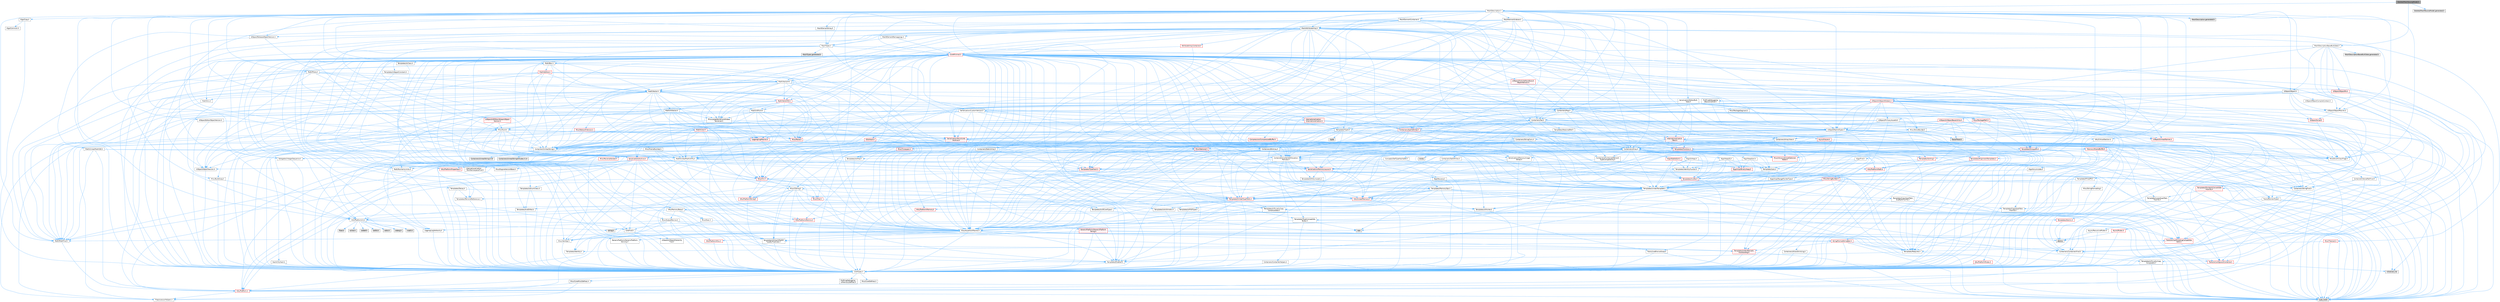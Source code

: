 digraph "SkeletalMeshSourceModel.h"
{
 // INTERACTIVE_SVG=YES
 // LATEX_PDF_SIZE
  bgcolor="transparent";
  edge [fontname=Helvetica,fontsize=10,labelfontname=Helvetica,labelfontsize=10];
  node [fontname=Helvetica,fontsize=10,shape=box,height=0.2,width=0.4];
  Node1 [id="Node000001",label="SkeletalMeshSourceModel.h",height=0.2,width=0.4,color="gray40", fillcolor="grey60", style="filled", fontcolor="black",tooltip=" "];
  Node1 -> Node2 [id="edge1_Node000001_Node000002",color="steelblue1",style="solid",tooltip=" "];
  Node2 [id="Node000002",label="MeshDescription.h",height=0.2,width=0.4,color="grey40", fillcolor="white", style="filled",URL="$d5/d91/MeshDescription_8h.html",tooltip=" "];
  Node2 -> Node3 [id="edge2_Node000002_Node000003",color="steelblue1",style="solid",tooltip=" "];
  Node3 [id="Node000003",label="Algo/Accumulate.h",height=0.2,width=0.4,color="grey40", fillcolor="white", style="filled",URL="$dd/dc9/Accumulate_8h.html",tooltip=" "];
  Node3 -> Node4 [id="edge3_Node000003_Node000004",color="steelblue1",style="solid",tooltip=" "];
  Node4 [id="Node000004",label="CoreTypes.h",height=0.2,width=0.4,color="grey40", fillcolor="white", style="filled",URL="$dc/dec/CoreTypes_8h.html",tooltip=" "];
  Node4 -> Node5 [id="edge4_Node000004_Node000005",color="steelblue1",style="solid",tooltip=" "];
  Node5 [id="Node000005",label="HAL/Platform.h",height=0.2,width=0.4,color="red", fillcolor="#FFF0F0", style="filled",URL="$d9/dd0/Platform_8h.html",tooltip=" "];
  Node5 -> Node8 [id="edge5_Node000005_Node000008",color="steelblue1",style="solid",tooltip=" "];
  Node8 [id="Node000008",label="type_traits",height=0.2,width=0.4,color="grey60", fillcolor="#E0E0E0", style="filled",tooltip=" "];
  Node5 -> Node9 [id="edge6_Node000005_Node000009",color="steelblue1",style="solid",tooltip=" "];
  Node9 [id="Node000009",label="PreprocessorHelpers.h",height=0.2,width=0.4,color="grey40", fillcolor="white", style="filled",URL="$db/ddb/PreprocessorHelpers_8h.html",tooltip=" "];
  Node4 -> Node15 [id="edge7_Node000004_Node000015",color="steelblue1",style="solid",tooltip=" "];
  Node15 [id="Node000015",label="ProfilingDebugging\l/UMemoryDefines.h",height=0.2,width=0.4,color="grey40", fillcolor="white", style="filled",URL="$d2/da2/UMemoryDefines_8h.html",tooltip=" "];
  Node4 -> Node16 [id="edge8_Node000004_Node000016",color="steelblue1",style="solid",tooltip=" "];
  Node16 [id="Node000016",label="Misc/CoreMiscDefines.h",height=0.2,width=0.4,color="grey40", fillcolor="white", style="filled",URL="$da/d38/CoreMiscDefines_8h.html",tooltip=" "];
  Node16 -> Node5 [id="edge9_Node000016_Node000005",color="steelblue1",style="solid",tooltip=" "];
  Node16 -> Node9 [id="edge10_Node000016_Node000009",color="steelblue1",style="solid",tooltip=" "];
  Node4 -> Node17 [id="edge11_Node000004_Node000017",color="steelblue1",style="solid",tooltip=" "];
  Node17 [id="Node000017",label="Misc/CoreDefines.h",height=0.2,width=0.4,color="grey40", fillcolor="white", style="filled",URL="$d3/dd2/CoreDefines_8h.html",tooltip=" "];
  Node3 -> Node18 [id="edge12_Node000003_Node000018",color="steelblue1",style="solid",tooltip=" "];
  Node18 [id="Node000018",label="Templates/Invoke.h",height=0.2,width=0.4,color="red", fillcolor="#FFF0F0", style="filled",URL="$d7/deb/Invoke_8h.html",tooltip=" "];
  Node18 -> Node4 [id="edge13_Node000018_Node000004",color="steelblue1",style="solid",tooltip=" "];
  Node18 -> Node20 [id="edge14_Node000018_Node000020",color="steelblue1",style="solid",tooltip=" "];
  Node20 [id="Node000020",label="Templates/UnrealTemplate.h",height=0.2,width=0.4,color="grey40", fillcolor="white", style="filled",URL="$d4/d24/UnrealTemplate_8h.html",tooltip=" "];
  Node20 -> Node4 [id="edge15_Node000020_Node000004",color="steelblue1",style="solid",tooltip=" "];
  Node20 -> Node21 [id="edge16_Node000020_Node000021",color="steelblue1",style="solid",tooltip=" "];
  Node21 [id="Node000021",label="Templates/IsPointer.h",height=0.2,width=0.4,color="grey40", fillcolor="white", style="filled",URL="$d7/d05/IsPointer_8h.html",tooltip=" "];
  Node21 -> Node4 [id="edge17_Node000021_Node000004",color="steelblue1",style="solid",tooltip=" "];
  Node20 -> Node22 [id="edge18_Node000020_Node000022",color="steelblue1",style="solid",tooltip=" "];
  Node22 [id="Node000022",label="HAL/UnrealMemory.h",height=0.2,width=0.4,color="red", fillcolor="#FFF0F0", style="filled",URL="$d9/d96/UnrealMemory_8h.html",tooltip=" "];
  Node22 -> Node4 [id="edge19_Node000022_Node000004",color="steelblue1",style="solid",tooltip=" "];
  Node22 -> Node35 [id="edge20_Node000022_Node000035",color="steelblue1",style="solid",tooltip=" "];
  Node35 [id="Node000035",label="HAL/MemoryBase.h",height=0.2,width=0.4,color="grey40", fillcolor="white", style="filled",URL="$d6/d9f/MemoryBase_8h.html",tooltip=" "];
  Node35 -> Node4 [id="edge21_Node000035_Node000004",color="steelblue1",style="solid",tooltip=" "];
  Node35 -> Node36 [id="edge22_Node000035_Node000036",color="steelblue1",style="solid",tooltip=" "];
  Node36 [id="Node000036",label="HAL/PlatformAtomics.h",height=0.2,width=0.4,color="red", fillcolor="#FFF0F0", style="filled",URL="$d3/d36/PlatformAtomics_8h.html",tooltip=" "];
  Node36 -> Node4 [id="edge23_Node000036_Node000004",color="steelblue1",style="solid",tooltip=" "];
  Node35 -> Node39 [id="edge24_Node000035_Node000039",color="steelblue1",style="solid",tooltip=" "];
  Node39 [id="Node000039",label="HAL/PlatformCrt.h",height=0.2,width=0.4,color="grey40", fillcolor="white", style="filled",URL="$d8/d75/PlatformCrt_8h.html",tooltip=" "];
  Node39 -> Node40 [id="edge25_Node000039_Node000040",color="steelblue1",style="solid",tooltip=" "];
  Node40 [id="Node000040",label="new",height=0.2,width=0.4,color="grey60", fillcolor="#E0E0E0", style="filled",tooltip=" "];
  Node39 -> Node34 [id="edge26_Node000039_Node000034",color="steelblue1",style="solid",tooltip=" "];
  Node34 [id="Node000034",label="wchar.h",height=0.2,width=0.4,color="grey60", fillcolor="#E0E0E0", style="filled",tooltip=" "];
  Node39 -> Node41 [id="edge27_Node000039_Node000041",color="steelblue1",style="solid",tooltip=" "];
  Node41 [id="Node000041",label="stddef.h",height=0.2,width=0.4,color="grey60", fillcolor="#E0E0E0", style="filled",tooltip=" "];
  Node39 -> Node42 [id="edge28_Node000039_Node000042",color="steelblue1",style="solid",tooltip=" "];
  Node42 [id="Node000042",label="stdlib.h",height=0.2,width=0.4,color="grey60", fillcolor="#E0E0E0", style="filled",tooltip=" "];
  Node39 -> Node43 [id="edge29_Node000039_Node000043",color="steelblue1",style="solid",tooltip=" "];
  Node43 [id="Node000043",label="stdio.h",height=0.2,width=0.4,color="grey60", fillcolor="#E0E0E0", style="filled",tooltip=" "];
  Node39 -> Node44 [id="edge30_Node000039_Node000044",color="steelblue1",style="solid",tooltip=" "];
  Node44 [id="Node000044",label="stdarg.h",height=0.2,width=0.4,color="grey60", fillcolor="#E0E0E0", style="filled",tooltip=" "];
  Node39 -> Node45 [id="edge31_Node000039_Node000045",color="steelblue1",style="solid",tooltip=" "];
  Node45 [id="Node000045",label="math.h",height=0.2,width=0.4,color="grey60", fillcolor="#E0E0E0", style="filled",tooltip=" "];
  Node39 -> Node46 [id="edge32_Node000039_Node000046",color="steelblue1",style="solid",tooltip=" "];
  Node46 [id="Node000046",label="float.h",height=0.2,width=0.4,color="grey60", fillcolor="#E0E0E0", style="filled",tooltip=" "];
  Node39 -> Node33 [id="edge33_Node000039_Node000033",color="steelblue1",style="solid",tooltip=" "];
  Node33 [id="Node000033",label="string.h",height=0.2,width=0.4,color="grey60", fillcolor="#E0E0E0", style="filled",tooltip=" "];
  Node35 -> Node47 [id="edge34_Node000035_Node000047",color="steelblue1",style="solid",tooltip=" "];
  Node47 [id="Node000047",label="Misc/Exec.h",height=0.2,width=0.4,color="grey40", fillcolor="white", style="filled",URL="$de/ddb/Exec_8h.html",tooltip=" "];
  Node47 -> Node4 [id="edge35_Node000047_Node000004",color="steelblue1",style="solid",tooltip=" "];
  Node47 -> Node48 [id="edge36_Node000047_Node000048",color="steelblue1",style="solid",tooltip=" "];
  Node48 [id="Node000048",label="Misc/AssertionMacros.h",height=0.2,width=0.4,color="grey40", fillcolor="white", style="filled",URL="$d0/dfa/AssertionMacros_8h.html",tooltip=" "];
  Node48 -> Node4 [id="edge37_Node000048_Node000004",color="steelblue1",style="solid",tooltip=" "];
  Node48 -> Node5 [id="edge38_Node000048_Node000005",color="steelblue1",style="solid",tooltip=" "];
  Node48 -> Node49 [id="edge39_Node000048_Node000049",color="steelblue1",style="solid",tooltip=" "];
  Node49 [id="Node000049",label="HAL/PlatformMisc.h",height=0.2,width=0.4,color="red", fillcolor="#FFF0F0", style="filled",URL="$d0/df5/PlatformMisc_8h.html",tooltip=" "];
  Node49 -> Node4 [id="edge40_Node000049_Node000004",color="steelblue1",style="solid",tooltip=" "];
  Node48 -> Node9 [id="edge41_Node000048_Node000009",color="steelblue1",style="solid",tooltip=" "];
  Node48 -> Node65 [id="edge42_Node000048_Node000065",color="steelblue1",style="solid",tooltip=" "];
  Node65 [id="Node000065",label="Templates/EnableIf.h",height=0.2,width=0.4,color="grey40", fillcolor="white", style="filled",URL="$d7/d60/EnableIf_8h.html",tooltip=" "];
  Node65 -> Node4 [id="edge43_Node000065_Node000004",color="steelblue1",style="solid",tooltip=" "];
  Node48 -> Node66 [id="edge44_Node000048_Node000066",color="steelblue1",style="solid",tooltip=" "];
  Node66 [id="Node000066",label="Templates/IsArrayOrRefOf\lTypeByPredicate.h",height=0.2,width=0.4,color="grey40", fillcolor="white", style="filled",URL="$d6/da1/IsArrayOrRefOfTypeByPredicate_8h.html",tooltip=" "];
  Node66 -> Node4 [id="edge45_Node000066_Node000004",color="steelblue1",style="solid",tooltip=" "];
  Node48 -> Node67 [id="edge46_Node000048_Node000067",color="steelblue1",style="solid",tooltip=" "];
  Node67 [id="Node000067",label="Templates/IsValidVariadic\lFunctionArg.h",height=0.2,width=0.4,color="red", fillcolor="#FFF0F0", style="filled",URL="$d0/dc8/IsValidVariadicFunctionArg_8h.html",tooltip=" "];
  Node67 -> Node4 [id="edge47_Node000067_Node000004",color="steelblue1",style="solid",tooltip=" "];
  Node67 -> Node8 [id="edge48_Node000067_Node000008",color="steelblue1",style="solid",tooltip=" "];
  Node48 -> Node69 [id="edge49_Node000048_Node000069",color="steelblue1",style="solid",tooltip=" "];
  Node69 [id="Node000069",label="Traits/IsCharEncodingCompatible\lWith.h",height=0.2,width=0.4,color="red", fillcolor="#FFF0F0", style="filled",URL="$df/dd1/IsCharEncodingCompatibleWith_8h.html",tooltip=" "];
  Node69 -> Node8 [id="edge50_Node000069_Node000008",color="steelblue1",style="solid",tooltip=" "];
  Node48 -> Node71 [id="edge51_Node000048_Node000071",color="steelblue1",style="solid",tooltip=" "];
  Node71 [id="Node000071",label="Misc/VarArgs.h",height=0.2,width=0.4,color="grey40", fillcolor="white", style="filled",URL="$d5/d6f/VarArgs_8h.html",tooltip=" "];
  Node71 -> Node4 [id="edge52_Node000071_Node000004",color="steelblue1",style="solid",tooltip=" "];
  Node48 -> Node72 [id="edge53_Node000048_Node000072",color="steelblue1",style="solid",tooltip=" "];
  Node72 [id="Node000072",label="String/FormatStringSan.h",height=0.2,width=0.4,color="red", fillcolor="#FFF0F0", style="filled",URL="$d3/d8b/FormatStringSan_8h.html",tooltip=" "];
  Node72 -> Node8 [id="edge54_Node000072_Node000008",color="steelblue1",style="solid",tooltip=" "];
  Node72 -> Node4 [id="edge55_Node000072_Node000004",color="steelblue1",style="solid",tooltip=" "];
  Node72 -> Node73 [id="edge56_Node000072_Node000073",color="steelblue1",style="solid",tooltip=" "];
  Node73 [id="Node000073",label="Templates/Requires.h",height=0.2,width=0.4,color="grey40", fillcolor="white", style="filled",URL="$dc/d96/Requires_8h.html",tooltip=" "];
  Node73 -> Node65 [id="edge57_Node000073_Node000065",color="steelblue1",style="solid",tooltip=" "];
  Node73 -> Node8 [id="edge58_Node000073_Node000008",color="steelblue1",style="solid",tooltip=" "];
  Node72 -> Node74 [id="edge59_Node000072_Node000074",color="steelblue1",style="solid",tooltip=" "];
  Node74 [id="Node000074",label="Templates/Identity.h",height=0.2,width=0.4,color="grey40", fillcolor="white", style="filled",URL="$d0/dd5/Identity_8h.html",tooltip=" "];
  Node72 -> Node67 [id="edge60_Node000072_Node000067",color="steelblue1",style="solid",tooltip=" "];
  Node72 -> Node25 [id="edge61_Node000072_Node000025",color="steelblue1",style="solid",tooltip=" "];
  Node25 [id="Node000025",label="Containers/ContainersFwd.h",height=0.2,width=0.4,color="grey40", fillcolor="white", style="filled",URL="$d4/d0a/ContainersFwd_8h.html",tooltip=" "];
  Node25 -> Node5 [id="edge62_Node000025_Node000005",color="steelblue1",style="solid",tooltip=" "];
  Node25 -> Node4 [id="edge63_Node000025_Node000004",color="steelblue1",style="solid",tooltip=" "];
  Node25 -> Node26 [id="edge64_Node000025_Node000026",color="steelblue1",style="solid",tooltip=" "];
  Node26 [id="Node000026",label="Traits/IsContiguousContainer.h",height=0.2,width=0.4,color="red", fillcolor="#FFF0F0", style="filled",URL="$d5/d3c/IsContiguousContainer_8h.html",tooltip=" "];
  Node26 -> Node4 [id="edge65_Node000026_Node000004",color="steelblue1",style="solid",tooltip=" "];
  Node26 -> Node28 [id="edge66_Node000026_Node000028",color="steelblue1",style="solid",tooltip=" "];
  Node28 [id="Node000028",label="initializer_list",height=0.2,width=0.4,color="grey60", fillcolor="#E0E0E0", style="filled",tooltip=" "];
  Node48 -> Node78 [id="edge67_Node000048_Node000078",color="steelblue1",style="solid",tooltip=" "];
  Node78 [id="Node000078",label="atomic",height=0.2,width=0.4,color="grey60", fillcolor="#E0E0E0", style="filled",tooltip=" "];
  Node35 -> Node79 [id="edge68_Node000035_Node000079",color="steelblue1",style="solid",tooltip=" "];
  Node79 [id="Node000079",label="Misc/OutputDevice.h",height=0.2,width=0.4,color="grey40", fillcolor="white", style="filled",URL="$d7/d32/OutputDevice_8h.html",tooltip=" "];
  Node79 -> Node24 [id="edge69_Node000079_Node000024",color="steelblue1",style="solid",tooltip=" "];
  Node24 [id="Node000024",label="CoreFwd.h",height=0.2,width=0.4,color="grey40", fillcolor="white", style="filled",URL="$d1/d1e/CoreFwd_8h.html",tooltip=" "];
  Node24 -> Node4 [id="edge70_Node000024_Node000004",color="steelblue1",style="solid",tooltip=" "];
  Node24 -> Node25 [id="edge71_Node000024_Node000025",color="steelblue1",style="solid",tooltip=" "];
  Node24 -> Node29 [id="edge72_Node000024_Node000029",color="steelblue1",style="solid",tooltip=" "];
  Node29 [id="Node000029",label="Math/MathFwd.h",height=0.2,width=0.4,color="grey40", fillcolor="white", style="filled",URL="$d2/d10/MathFwd_8h.html",tooltip=" "];
  Node29 -> Node5 [id="edge73_Node000029_Node000005",color="steelblue1",style="solid",tooltip=" "];
  Node24 -> Node30 [id="edge74_Node000024_Node000030",color="steelblue1",style="solid",tooltip=" "];
  Node30 [id="Node000030",label="UObject/UObjectHierarchy\lFwd.h",height=0.2,width=0.4,color="grey40", fillcolor="white", style="filled",URL="$d3/d13/UObjectHierarchyFwd_8h.html",tooltip=" "];
  Node79 -> Node4 [id="edge75_Node000079_Node000004",color="steelblue1",style="solid",tooltip=" "];
  Node79 -> Node80 [id="edge76_Node000079_Node000080",color="steelblue1",style="solid",tooltip=" "];
  Node80 [id="Node000080",label="Logging/LogVerbosity.h",height=0.2,width=0.4,color="grey40", fillcolor="white", style="filled",URL="$d2/d8f/LogVerbosity_8h.html",tooltip=" "];
  Node80 -> Node4 [id="edge77_Node000080_Node000004",color="steelblue1",style="solid",tooltip=" "];
  Node79 -> Node71 [id="edge78_Node000079_Node000071",color="steelblue1",style="solid",tooltip=" "];
  Node79 -> Node66 [id="edge79_Node000079_Node000066",color="steelblue1",style="solid",tooltip=" "];
  Node79 -> Node67 [id="edge80_Node000079_Node000067",color="steelblue1",style="solid",tooltip=" "];
  Node79 -> Node69 [id="edge81_Node000079_Node000069",color="steelblue1",style="solid",tooltip=" "];
  Node35 -> Node81 [id="edge82_Node000035_Node000081",color="steelblue1",style="solid",tooltip=" "];
  Node81 [id="Node000081",label="Templates/Atomic.h",height=0.2,width=0.4,color="red", fillcolor="#FFF0F0", style="filled",URL="$d3/d91/Atomic_8h.html",tooltip=" "];
  Node81 -> Node78 [id="edge83_Node000081_Node000078",color="steelblue1",style="solid",tooltip=" "];
  Node22 -> Node90 [id="edge84_Node000022_Node000090",color="steelblue1",style="solid",tooltip=" "];
  Node90 [id="Node000090",label="HAL/PlatformMemory.h",height=0.2,width=0.4,color="red", fillcolor="#FFF0F0", style="filled",URL="$de/d68/PlatformMemory_8h.html",tooltip=" "];
  Node90 -> Node4 [id="edge85_Node000090_Node000004",color="steelblue1",style="solid",tooltip=" "];
  Node22 -> Node21 [id="edge86_Node000022_Node000021",color="steelblue1",style="solid",tooltip=" "];
  Node20 -> Node93 [id="edge87_Node000020_Node000093",color="steelblue1",style="solid",tooltip=" "];
  Node93 [id="Node000093",label="Templates/CopyQualifiers\lAndRefsFromTo.h",height=0.2,width=0.4,color="grey40", fillcolor="white", style="filled",URL="$d3/db3/CopyQualifiersAndRefsFromTo_8h.html",tooltip=" "];
  Node93 -> Node94 [id="edge88_Node000093_Node000094",color="steelblue1",style="solid",tooltip=" "];
  Node94 [id="Node000094",label="Templates/CopyQualifiers\lFromTo.h",height=0.2,width=0.4,color="grey40", fillcolor="white", style="filled",URL="$d5/db4/CopyQualifiersFromTo_8h.html",tooltip=" "];
  Node20 -> Node95 [id="edge89_Node000020_Node000095",color="steelblue1",style="solid",tooltip=" "];
  Node95 [id="Node000095",label="Templates/UnrealTypeTraits.h",height=0.2,width=0.4,color="red", fillcolor="#FFF0F0", style="filled",URL="$d2/d2d/UnrealTypeTraits_8h.html",tooltip=" "];
  Node95 -> Node4 [id="edge90_Node000095_Node000004",color="steelblue1",style="solid",tooltip=" "];
  Node95 -> Node21 [id="edge91_Node000095_Node000021",color="steelblue1",style="solid",tooltip=" "];
  Node95 -> Node48 [id="edge92_Node000095_Node000048",color="steelblue1",style="solid",tooltip=" "];
  Node95 -> Node86 [id="edge93_Node000095_Node000086",color="steelblue1",style="solid",tooltip=" "];
  Node86 [id="Node000086",label="Templates/AndOrNot.h",height=0.2,width=0.4,color="grey40", fillcolor="white", style="filled",URL="$db/d0a/AndOrNot_8h.html",tooltip=" "];
  Node86 -> Node4 [id="edge94_Node000086_Node000004",color="steelblue1",style="solid",tooltip=" "];
  Node95 -> Node65 [id="edge95_Node000095_Node000065",color="steelblue1",style="solid",tooltip=" "];
  Node95 -> Node96 [id="edge96_Node000095_Node000096",color="steelblue1",style="solid",tooltip=" "];
  Node96 [id="Node000096",label="Templates/IsArithmetic.h",height=0.2,width=0.4,color="grey40", fillcolor="white", style="filled",URL="$d2/d5d/IsArithmetic_8h.html",tooltip=" "];
  Node96 -> Node4 [id="edge97_Node000096_Node000004",color="steelblue1",style="solid",tooltip=" "];
  Node95 -> Node98 [id="edge98_Node000095_Node000098",color="steelblue1",style="solid",tooltip=" "];
  Node98 [id="Node000098",label="Templates/IsPODType.h",height=0.2,width=0.4,color="grey40", fillcolor="white", style="filled",URL="$d7/db1/IsPODType_8h.html",tooltip=" "];
  Node98 -> Node4 [id="edge99_Node000098_Node000004",color="steelblue1",style="solid",tooltip=" "];
  Node95 -> Node99 [id="edge100_Node000095_Node000099",color="steelblue1",style="solid",tooltip=" "];
  Node99 [id="Node000099",label="Templates/IsUECoreType.h",height=0.2,width=0.4,color="grey40", fillcolor="white", style="filled",URL="$d1/db8/IsUECoreType_8h.html",tooltip=" "];
  Node99 -> Node4 [id="edge101_Node000099_Node000004",color="steelblue1",style="solid",tooltip=" "];
  Node99 -> Node8 [id="edge102_Node000099_Node000008",color="steelblue1",style="solid",tooltip=" "];
  Node95 -> Node87 [id="edge103_Node000095_Node000087",color="steelblue1",style="solid",tooltip=" "];
  Node87 [id="Node000087",label="Templates/IsTriviallyCopy\lConstructible.h",height=0.2,width=0.4,color="grey40", fillcolor="white", style="filled",URL="$d3/d78/IsTriviallyCopyConstructible_8h.html",tooltip=" "];
  Node87 -> Node4 [id="edge104_Node000087_Node000004",color="steelblue1",style="solid",tooltip=" "];
  Node87 -> Node8 [id="edge105_Node000087_Node000008",color="steelblue1",style="solid",tooltip=" "];
  Node20 -> Node100 [id="edge106_Node000020_Node000100",color="steelblue1",style="solid",tooltip=" "];
  Node100 [id="Node000100",label="Templates/RemoveReference.h",height=0.2,width=0.4,color="grey40", fillcolor="white", style="filled",URL="$da/dbe/RemoveReference_8h.html",tooltip=" "];
  Node100 -> Node4 [id="edge107_Node000100_Node000004",color="steelblue1",style="solid",tooltip=" "];
  Node20 -> Node73 [id="edge108_Node000020_Node000073",color="steelblue1",style="solid",tooltip=" "];
  Node20 -> Node101 [id="edge109_Node000020_Node000101",color="steelblue1",style="solid",tooltip=" "];
  Node101 [id="Node000101",label="Templates/TypeCompatible\lBytes.h",height=0.2,width=0.4,color="grey40", fillcolor="white", style="filled",URL="$df/d0a/TypeCompatibleBytes_8h.html",tooltip=" "];
  Node101 -> Node4 [id="edge110_Node000101_Node000004",color="steelblue1",style="solid",tooltip=" "];
  Node101 -> Node33 [id="edge111_Node000101_Node000033",color="steelblue1",style="solid",tooltip=" "];
  Node101 -> Node40 [id="edge112_Node000101_Node000040",color="steelblue1",style="solid",tooltip=" "];
  Node101 -> Node8 [id="edge113_Node000101_Node000008",color="steelblue1",style="solid",tooltip=" "];
  Node20 -> Node74 [id="edge114_Node000020_Node000074",color="steelblue1",style="solid",tooltip=" "];
  Node20 -> Node26 [id="edge115_Node000020_Node000026",color="steelblue1",style="solid",tooltip=" "];
  Node20 -> Node102 [id="edge116_Node000020_Node000102",color="steelblue1",style="solid",tooltip=" "];
  Node102 [id="Node000102",label="Traits/UseBitwiseSwap.h",height=0.2,width=0.4,color="grey40", fillcolor="white", style="filled",URL="$db/df3/UseBitwiseSwap_8h.html",tooltip=" "];
  Node102 -> Node4 [id="edge117_Node000102_Node000004",color="steelblue1",style="solid",tooltip=" "];
  Node102 -> Node8 [id="edge118_Node000102_Node000008",color="steelblue1",style="solid",tooltip=" "];
  Node20 -> Node8 [id="edge119_Node000020_Node000008",color="steelblue1",style="solid",tooltip=" "];
  Node18 -> Node8 [id="edge120_Node000018_Node000008",color="steelblue1",style="solid",tooltip=" "];
  Node2 -> Node103 [id="edge121_Node000002_Node000103",color="steelblue1",style="solid",tooltip=" "];
  Node103 [id="Node000103",label="Algo/Copy.h",height=0.2,width=0.4,color="grey40", fillcolor="white", style="filled",URL="$df/d5e/Copy_8h.html",tooltip=" "];
  Node103 -> Node4 [id="edge122_Node000103_Node000004",color="steelblue1",style="solid",tooltip=" "];
  Node103 -> Node104 [id="edge123_Node000103_Node000104",color="steelblue1",style="solid",tooltip=" "];
  Node104 [id="Node000104",label="Algo/Common.h",height=0.2,width=0.4,color="grey40", fillcolor="white", style="filled",URL="$de/df4/Source_2Runtime_2Core_2Public_2Algo_2Common_8h.html",tooltip=" "];
  Node2 -> Node105 [id="edge124_Node000002_Node000105",color="steelblue1",style="solid",tooltip=" "];
  Node105 [id="Node000105",label="Algo/Find.h",height=0.2,width=0.4,color="grey40", fillcolor="white", style="filled",URL="$d2/d28/Algo_2Find_8h.html",tooltip=" "];
  Node105 -> Node106 [id="edge125_Node000105_Node000106",color="steelblue1",style="solid",tooltip=" "];
  Node106 [id="Node000106",label="Algo/Impl/RangePointerType.h",height=0.2,width=0.4,color="grey40", fillcolor="white", style="filled",URL="$d1/de4/RangePointerType_8h.html",tooltip=" "];
  Node106 -> Node20 [id="edge126_Node000106_Node000020",color="steelblue1",style="solid",tooltip=" "];
  Node105 -> Node107 [id="edge127_Node000105_Node000107",color="steelblue1",style="solid",tooltip=" "];
  Node107 [id="Node000107",label="Templates/IdentityFunctor.h",height=0.2,width=0.4,color="grey40", fillcolor="white", style="filled",URL="$d7/d2e/IdentityFunctor_8h.html",tooltip=" "];
  Node107 -> Node5 [id="edge128_Node000107_Node000005",color="steelblue1",style="solid",tooltip=" "];
  Node105 -> Node18 [id="edge129_Node000105_Node000018",color="steelblue1",style="solid",tooltip=" "];
  Node105 -> Node20 [id="edge130_Node000105_Node000020",color="steelblue1",style="solid",tooltip=" "];
  Node2 -> Node108 [id="edge131_Node000002_Node000108",color="steelblue1",style="solid",tooltip=" "];
  Node108 [id="Node000108",label="Containers/Array.h",height=0.2,width=0.4,color="grey40", fillcolor="white", style="filled",URL="$df/dd0/Array_8h.html",tooltip=" "];
  Node108 -> Node4 [id="edge132_Node000108_Node000004",color="steelblue1",style="solid",tooltip=" "];
  Node108 -> Node48 [id="edge133_Node000108_Node000048",color="steelblue1",style="solid",tooltip=" "];
  Node108 -> Node109 [id="edge134_Node000108_Node000109",color="steelblue1",style="solid",tooltip=" "];
  Node109 [id="Node000109",label="Misc/IntrusiveUnsetOptional\lState.h",height=0.2,width=0.4,color="red", fillcolor="#FFF0F0", style="filled",URL="$d2/d0a/IntrusiveUnsetOptionalState_8h.html",tooltip=" "];
  Node108 -> Node111 [id="edge135_Node000108_Node000111",color="steelblue1",style="solid",tooltip=" "];
  Node111 [id="Node000111",label="Misc/ReverseIterate.h",height=0.2,width=0.4,color="red", fillcolor="#FFF0F0", style="filled",URL="$db/de3/ReverseIterate_8h.html",tooltip=" "];
  Node111 -> Node5 [id="edge136_Node000111_Node000005",color="steelblue1",style="solid",tooltip=" "];
  Node108 -> Node22 [id="edge137_Node000108_Node000022",color="steelblue1",style="solid",tooltip=" "];
  Node108 -> Node95 [id="edge138_Node000108_Node000095",color="steelblue1",style="solid",tooltip=" "];
  Node108 -> Node20 [id="edge139_Node000108_Node000020",color="steelblue1",style="solid",tooltip=" "];
  Node108 -> Node113 [id="edge140_Node000108_Node000113",color="steelblue1",style="solid",tooltip=" "];
  Node113 [id="Node000113",label="Containers/AllowShrinking.h",height=0.2,width=0.4,color="grey40", fillcolor="white", style="filled",URL="$d7/d1a/AllowShrinking_8h.html",tooltip=" "];
  Node113 -> Node4 [id="edge141_Node000113_Node000004",color="steelblue1",style="solid",tooltip=" "];
  Node108 -> Node114 [id="edge142_Node000108_Node000114",color="steelblue1",style="solid",tooltip=" "];
  Node114 [id="Node000114",label="Containers/ContainerAllocation\lPolicies.h",height=0.2,width=0.4,color="grey40", fillcolor="white", style="filled",URL="$d7/dff/ContainerAllocationPolicies_8h.html",tooltip=" "];
  Node114 -> Node4 [id="edge143_Node000114_Node000004",color="steelblue1",style="solid",tooltip=" "];
  Node114 -> Node115 [id="edge144_Node000114_Node000115",color="steelblue1",style="solid",tooltip=" "];
  Node115 [id="Node000115",label="Containers/ContainerHelpers.h",height=0.2,width=0.4,color="grey40", fillcolor="white", style="filled",URL="$d7/d33/ContainerHelpers_8h.html",tooltip=" "];
  Node115 -> Node4 [id="edge145_Node000115_Node000004",color="steelblue1",style="solid",tooltip=" "];
  Node114 -> Node114 [id="edge146_Node000114_Node000114",color="steelblue1",style="solid",tooltip=" "];
  Node114 -> Node116 [id="edge147_Node000114_Node000116",color="steelblue1",style="solid",tooltip=" "];
  Node116 [id="Node000116",label="HAL/PlatformMath.h",height=0.2,width=0.4,color="red", fillcolor="#FFF0F0", style="filled",URL="$dc/d53/PlatformMath_8h.html",tooltip=" "];
  Node116 -> Node4 [id="edge148_Node000116_Node000004",color="steelblue1",style="solid",tooltip=" "];
  Node114 -> Node22 [id="edge149_Node000114_Node000022",color="steelblue1",style="solid",tooltip=" "];
  Node114 -> Node54 [id="edge150_Node000114_Node000054",color="steelblue1",style="solid",tooltip=" "];
  Node54 [id="Node000054",label="Math/NumericLimits.h",height=0.2,width=0.4,color="grey40", fillcolor="white", style="filled",URL="$df/d1b/NumericLimits_8h.html",tooltip=" "];
  Node54 -> Node4 [id="edge151_Node000054_Node000004",color="steelblue1",style="solid",tooltip=" "];
  Node114 -> Node48 [id="edge152_Node000114_Node000048",color="steelblue1",style="solid",tooltip=" "];
  Node114 -> Node124 [id="edge153_Node000114_Node000124",color="steelblue1",style="solid",tooltip=" "];
  Node124 [id="Node000124",label="Templates/IsPolymorphic.h",height=0.2,width=0.4,color="grey40", fillcolor="white", style="filled",URL="$dc/d20/IsPolymorphic_8h.html",tooltip=" "];
  Node114 -> Node125 [id="edge154_Node000114_Node000125",color="steelblue1",style="solid",tooltip=" "];
  Node125 [id="Node000125",label="Templates/MemoryOps.h",height=0.2,width=0.4,color="grey40", fillcolor="white", style="filled",URL="$db/dea/MemoryOps_8h.html",tooltip=" "];
  Node125 -> Node4 [id="edge155_Node000125_Node000004",color="steelblue1",style="solid",tooltip=" "];
  Node125 -> Node22 [id="edge156_Node000125_Node000022",color="steelblue1",style="solid",tooltip=" "];
  Node125 -> Node88 [id="edge157_Node000125_Node000088",color="steelblue1",style="solid",tooltip=" "];
  Node88 [id="Node000088",label="Templates/IsTriviallyCopy\lAssignable.h",height=0.2,width=0.4,color="grey40", fillcolor="white", style="filled",URL="$d2/df2/IsTriviallyCopyAssignable_8h.html",tooltip=" "];
  Node88 -> Node4 [id="edge158_Node000088_Node000004",color="steelblue1",style="solid",tooltip=" "];
  Node88 -> Node8 [id="edge159_Node000088_Node000008",color="steelblue1",style="solid",tooltip=" "];
  Node125 -> Node87 [id="edge160_Node000125_Node000087",color="steelblue1",style="solid",tooltip=" "];
  Node125 -> Node73 [id="edge161_Node000125_Node000073",color="steelblue1",style="solid",tooltip=" "];
  Node125 -> Node95 [id="edge162_Node000125_Node000095",color="steelblue1",style="solid",tooltip=" "];
  Node125 -> Node102 [id="edge163_Node000125_Node000102",color="steelblue1",style="solid",tooltip=" "];
  Node125 -> Node40 [id="edge164_Node000125_Node000040",color="steelblue1",style="solid",tooltip=" "];
  Node125 -> Node8 [id="edge165_Node000125_Node000008",color="steelblue1",style="solid",tooltip=" "];
  Node114 -> Node101 [id="edge166_Node000114_Node000101",color="steelblue1",style="solid",tooltip=" "];
  Node114 -> Node8 [id="edge167_Node000114_Node000008",color="steelblue1",style="solid",tooltip=" "];
  Node108 -> Node126 [id="edge168_Node000108_Node000126",color="steelblue1",style="solid",tooltip=" "];
  Node126 [id="Node000126",label="Containers/ContainerElement\lTypeCompatibility.h",height=0.2,width=0.4,color="grey40", fillcolor="white", style="filled",URL="$df/ddf/ContainerElementTypeCompatibility_8h.html",tooltip=" "];
  Node126 -> Node4 [id="edge169_Node000126_Node000004",color="steelblue1",style="solid",tooltip=" "];
  Node126 -> Node95 [id="edge170_Node000126_Node000095",color="steelblue1",style="solid",tooltip=" "];
  Node108 -> Node127 [id="edge171_Node000108_Node000127",color="steelblue1",style="solid",tooltip=" "];
  Node127 [id="Node000127",label="Serialization/Archive.h",height=0.2,width=0.4,color="red", fillcolor="#FFF0F0", style="filled",URL="$d7/d3b/Archive_8h.html",tooltip=" "];
  Node127 -> Node24 [id="edge172_Node000127_Node000024",color="steelblue1",style="solid",tooltip=" "];
  Node127 -> Node4 [id="edge173_Node000127_Node000004",color="steelblue1",style="solid",tooltip=" "];
  Node127 -> Node128 [id="edge174_Node000127_Node000128",color="steelblue1",style="solid",tooltip=" "];
  Node128 [id="Node000128",label="HAL/PlatformProperties.h",height=0.2,width=0.4,color="red", fillcolor="#FFF0F0", style="filled",URL="$d9/db0/PlatformProperties_8h.html",tooltip=" "];
  Node128 -> Node4 [id="edge175_Node000128_Node000004",color="steelblue1",style="solid",tooltip=" "];
  Node127 -> Node131 [id="edge176_Node000127_Node000131",color="steelblue1",style="solid",tooltip=" "];
  Node131 [id="Node000131",label="Internationalization\l/TextNamespaceFwd.h",height=0.2,width=0.4,color="grey40", fillcolor="white", style="filled",URL="$d8/d97/TextNamespaceFwd_8h.html",tooltip=" "];
  Node131 -> Node4 [id="edge177_Node000131_Node000004",color="steelblue1",style="solid",tooltip=" "];
  Node127 -> Node29 [id="edge178_Node000127_Node000029",color="steelblue1",style="solid",tooltip=" "];
  Node127 -> Node48 [id="edge179_Node000127_Node000048",color="steelblue1",style="solid",tooltip=" "];
  Node127 -> Node132 [id="edge180_Node000127_Node000132",color="steelblue1",style="solid",tooltip=" "];
  Node132 [id="Node000132",label="Misc/EngineVersionBase.h",height=0.2,width=0.4,color="grey40", fillcolor="white", style="filled",URL="$d5/d2b/EngineVersionBase_8h.html",tooltip=" "];
  Node132 -> Node4 [id="edge181_Node000132_Node000004",color="steelblue1",style="solid",tooltip=" "];
  Node127 -> Node71 [id="edge182_Node000127_Node000071",color="steelblue1",style="solid",tooltip=" "];
  Node127 -> Node65 [id="edge183_Node000127_Node000065",color="steelblue1",style="solid",tooltip=" "];
  Node127 -> Node66 [id="edge184_Node000127_Node000066",color="steelblue1",style="solid",tooltip=" "];
  Node127 -> Node135 [id="edge185_Node000127_Node000135",color="steelblue1",style="solid",tooltip=" "];
  Node135 [id="Node000135",label="Templates/IsEnumClass.h",height=0.2,width=0.4,color="grey40", fillcolor="white", style="filled",URL="$d7/d15/IsEnumClass_8h.html",tooltip=" "];
  Node135 -> Node4 [id="edge186_Node000135_Node000004",color="steelblue1",style="solid",tooltip=" "];
  Node135 -> Node86 [id="edge187_Node000135_Node000086",color="steelblue1",style="solid",tooltip=" "];
  Node127 -> Node67 [id="edge188_Node000127_Node000067",color="steelblue1",style="solid",tooltip=" "];
  Node127 -> Node20 [id="edge189_Node000127_Node000020",color="steelblue1",style="solid",tooltip=" "];
  Node127 -> Node69 [id="edge190_Node000127_Node000069",color="steelblue1",style="solid",tooltip=" "];
  Node127 -> Node136 [id="edge191_Node000127_Node000136",color="steelblue1",style="solid",tooltip=" "];
  Node136 [id="Node000136",label="UObject/ObjectVersion.h",height=0.2,width=0.4,color="grey40", fillcolor="white", style="filled",URL="$da/d63/ObjectVersion_8h.html",tooltip=" "];
  Node136 -> Node4 [id="edge192_Node000136_Node000004",color="steelblue1",style="solid",tooltip=" "];
  Node108 -> Node137 [id="edge193_Node000108_Node000137",color="steelblue1",style="solid",tooltip=" "];
  Node137 [id="Node000137",label="Serialization/MemoryImage\lWriter.h",height=0.2,width=0.4,color="grey40", fillcolor="white", style="filled",URL="$d0/d08/MemoryImageWriter_8h.html",tooltip=" "];
  Node137 -> Node4 [id="edge194_Node000137_Node000004",color="steelblue1",style="solid",tooltip=" "];
  Node137 -> Node138 [id="edge195_Node000137_Node000138",color="steelblue1",style="solid",tooltip=" "];
  Node138 [id="Node000138",label="Serialization/MemoryLayout.h",height=0.2,width=0.4,color="red", fillcolor="#FFF0F0", style="filled",URL="$d7/d66/MemoryLayout_8h.html",tooltip=" "];
  Node138 -> Node51 [id="edge196_Node000138_Node000051",color="steelblue1",style="solid",tooltip=" "];
  Node51 [id="Node000051",label="Containers/StringFwd.h",height=0.2,width=0.4,color="grey40", fillcolor="white", style="filled",URL="$df/d37/StringFwd_8h.html",tooltip=" "];
  Node51 -> Node4 [id="edge197_Node000051_Node000004",color="steelblue1",style="solid",tooltip=" "];
  Node51 -> Node52 [id="edge198_Node000051_Node000052",color="steelblue1",style="solid",tooltip=" "];
  Node52 [id="Node000052",label="Traits/ElementType.h",height=0.2,width=0.4,color="grey40", fillcolor="white", style="filled",URL="$d5/d4f/ElementType_8h.html",tooltip=" "];
  Node52 -> Node5 [id="edge199_Node000052_Node000005",color="steelblue1",style="solid",tooltip=" "];
  Node52 -> Node28 [id="edge200_Node000052_Node000028",color="steelblue1",style="solid",tooltip=" "];
  Node52 -> Node8 [id="edge201_Node000052_Node000008",color="steelblue1",style="solid",tooltip=" "];
  Node51 -> Node26 [id="edge202_Node000051_Node000026",color="steelblue1",style="solid",tooltip=" "];
  Node138 -> Node22 [id="edge203_Node000138_Node000022",color="steelblue1",style="solid",tooltip=" "];
  Node138 -> Node65 [id="edge204_Node000138_Node000065",color="steelblue1",style="solid",tooltip=" "];
  Node138 -> Node124 [id="edge205_Node000138_Node000124",color="steelblue1",style="solid",tooltip=" "];
  Node138 -> Node20 [id="edge206_Node000138_Node000020",color="steelblue1",style="solid",tooltip=" "];
  Node108 -> Node151 [id="edge207_Node000108_Node000151",color="steelblue1",style="solid",tooltip=" "];
  Node151 [id="Node000151",label="Algo/Heapify.h",height=0.2,width=0.4,color="grey40", fillcolor="white", style="filled",URL="$d0/d2a/Heapify_8h.html",tooltip=" "];
  Node151 -> Node152 [id="edge208_Node000151_Node000152",color="steelblue1",style="solid",tooltip=" "];
  Node152 [id="Node000152",label="Algo/Impl/BinaryHeap.h",height=0.2,width=0.4,color="red", fillcolor="#FFF0F0", style="filled",URL="$d7/da3/Algo_2Impl_2BinaryHeap_8h.html",tooltip=" "];
  Node152 -> Node18 [id="edge209_Node000152_Node000018",color="steelblue1",style="solid",tooltip=" "];
  Node152 -> Node8 [id="edge210_Node000152_Node000008",color="steelblue1",style="solid",tooltip=" "];
  Node151 -> Node107 [id="edge211_Node000151_Node000107",color="steelblue1",style="solid",tooltip=" "];
  Node151 -> Node18 [id="edge212_Node000151_Node000018",color="steelblue1",style="solid",tooltip=" "];
  Node151 -> Node155 [id="edge213_Node000151_Node000155",color="steelblue1",style="solid",tooltip=" "];
  Node155 [id="Node000155",label="Templates/Less.h",height=0.2,width=0.4,color="grey40", fillcolor="white", style="filled",URL="$de/dc8/Less_8h.html",tooltip=" "];
  Node155 -> Node4 [id="edge214_Node000155_Node000004",color="steelblue1",style="solid",tooltip=" "];
  Node155 -> Node20 [id="edge215_Node000155_Node000020",color="steelblue1",style="solid",tooltip=" "];
  Node151 -> Node20 [id="edge216_Node000151_Node000020",color="steelblue1",style="solid",tooltip=" "];
  Node108 -> Node156 [id="edge217_Node000108_Node000156",color="steelblue1",style="solid",tooltip=" "];
  Node156 [id="Node000156",label="Algo/HeapSort.h",height=0.2,width=0.4,color="grey40", fillcolor="white", style="filled",URL="$d3/d92/HeapSort_8h.html",tooltip=" "];
  Node156 -> Node152 [id="edge218_Node000156_Node000152",color="steelblue1",style="solid",tooltip=" "];
  Node156 -> Node107 [id="edge219_Node000156_Node000107",color="steelblue1",style="solid",tooltip=" "];
  Node156 -> Node155 [id="edge220_Node000156_Node000155",color="steelblue1",style="solid",tooltip=" "];
  Node156 -> Node20 [id="edge221_Node000156_Node000020",color="steelblue1",style="solid",tooltip=" "];
  Node108 -> Node157 [id="edge222_Node000108_Node000157",color="steelblue1",style="solid",tooltip=" "];
  Node157 [id="Node000157",label="Algo/IsHeap.h",height=0.2,width=0.4,color="grey40", fillcolor="white", style="filled",URL="$de/d32/IsHeap_8h.html",tooltip=" "];
  Node157 -> Node152 [id="edge223_Node000157_Node000152",color="steelblue1",style="solid",tooltip=" "];
  Node157 -> Node107 [id="edge224_Node000157_Node000107",color="steelblue1",style="solid",tooltip=" "];
  Node157 -> Node18 [id="edge225_Node000157_Node000018",color="steelblue1",style="solid",tooltip=" "];
  Node157 -> Node155 [id="edge226_Node000157_Node000155",color="steelblue1",style="solid",tooltip=" "];
  Node157 -> Node20 [id="edge227_Node000157_Node000020",color="steelblue1",style="solid",tooltip=" "];
  Node108 -> Node152 [id="edge228_Node000108_Node000152",color="steelblue1",style="solid",tooltip=" "];
  Node108 -> Node158 [id="edge229_Node000108_Node000158",color="steelblue1",style="solid",tooltip=" "];
  Node158 [id="Node000158",label="Algo/StableSort.h",height=0.2,width=0.4,color="red", fillcolor="#FFF0F0", style="filled",URL="$d7/d3c/StableSort_8h.html",tooltip=" "];
  Node158 -> Node107 [id="edge230_Node000158_Node000107",color="steelblue1",style="solid",tooltip=" "];
  Node158 -> Node18 [id="edge231_Node000158_Node000018",color="steelblue1",style="solid",tooltip=" "];
  Node158 -> Node155 [id="edge232_Node000158_Node000155",color="steelblue1",style="solid",tooltip=" "];
  Node158 -> Node20 [id="edge233_Node000158_Node000020",color="steelblue1",style="solid",tooltip=" "];
  Node108 -> Node161 [id="edge234_Node000108_Node000161",color="steelblue1",style="solid",tooltip=" "];
  Node161 [id="Node000161",label="Concepts/GetTypeHashable.h",height=0.2,width=0.4,color="grey40", fillcolor="white", style="filled",URL="$d3/da2/GetTypeHashable_8h.html",tooltip=" "];
  Node161 -> Node4 [id="edge235_Node000161_Node000004",color="steelblue1",style="solid",tooltip=" "];
  Node161 -> Node142 [id="edge236_Node000161_Node000142",color="steelblue1",style="solid",tooltip=" "];
  Node142 [id="Node000142",label="Templates/TypeHash.h",height=0.2,width=0.4,color="red", fillcolor="#FFF0F0", style="filled",URL="$d1/d62/TypeHash_8h.html",tooltip=" "];
  Node142 -> Node4 [id="edge237_Node000142_Node000004",color="steelblue1",style="solid",tooltip=" "];
  Node142 -> Node73 [id="edge238_Node000142_Node000073",color="steelblue1",style="solid",tooltip=" "];
  Node142 -> Node143 [id="edge239_Node000142_Node000143",color="steelblue1",style="solid",tooltip=" "];
  Node143 [id="Node000143",label="Misc/Crc.h",height=0.2,width=0.4,color="red", fillcolor="#FFF0F0", style="filled",URL="$d4/dd2/Crc_8h.html",tooltip=" "];
  Node143 -> Node4 [id="edge240_Node000143_Node000004",color="steelblue1",style="solid",tooltip=" "];
  Node143 -> Node31 [id="edge241_Node000143_Node000031",color="steelblue1",style="solid",tooltip=" "];
  Node31 [id="Node000031",label="HAL/PlatformString.h",height=0.2,width=0.4,color="red", fillcolor="#FFF0F0", style="filled",URL="$db/db5/PlatformString_8h.html",tooltip=" "];
  Node31 -> Node4 [id="edge242_Node000031_Node000004",color="steelblue1",style="solid",tooltip=" "];
  Node143 -> Node48 [id="edge243_Node000143_Node000048",color="steelblue1",style="solid",tooltip=" "];
  Node143 -> Node144 [id="edge244_Node000143_Node000144",color="steelblue1",style="solid",tooltip=" "];
  Node144 [id="Node000144",label="Misc/CString.h",height=0.2,width=0.4,color="grey40", fillcolor="white", style="filled",URL="$d2/d49/CString_8h.html",tooltip=" "];
  Node144 -> Node4 [id="edge245_Node000144_Node000004",color="steelblue1",style="solid",tooltip=" "];
  Node144 -> Node39 [id="edge246_Node000144_Node000039",color="steelblue1",style="solid",tooltip=" "];
  Node144 -> Node31 [id="edge247_Node000144_Node000031",color="steelblue1",style="solid",tooltip=" "];
  Node144 -> Node48 [id="edge248_Node000144_Node000048",color="steelblue1",style="solid",tooltip=" "];
  Node144 -> Node145 [id="edge249_Node000144_Node000145",color="steelblue1",style="solid",tooltip=" "];
  Node145 [id="Node000145",label="Misc/Char.h",height=0.2,width=0.4,color="red", fillcolor="#FFF0F0", style="filled",URL="$d0/d58/Char_8h.html",tooltip=" "];
  Node145 -> Node4 [id="edge250_Node000145_Node000004",color="steelblue1",style="solid",tooltip=" "];
  Node145 -> Node8 [id="edge251_Node000145_Node000008",color="steelblue1",style="solid",tooltip=" "];
  Node144 -> Node71 [id="edge252_Node000144_Node000071",color="steelblue1",style="solid",tooltip=" "];
  Node144 -> Node66 [id="edge253_Node000144_Node000066",color="steelblue1",style="solid",tooltip=" "];
  Node144 -> Node67 [id="edge254_Node000144_Node000067",color="steelblue1",style="solid",tooltip=" "];
  Node144 -> Node69 [id="edge255_Node000144_Node000069",color="steelblue1",style="solid",tooltip=" "];
  Node143 -> Node145 [id="edge256_Node000143_Node000145",color="steelblue1",style="solid",tooltip=" "];
  Node143 -> Node95 [id="edge257_Node000143_Node000095",color="steelblue1",style="solid",tooltip=" "];
  Node142 -> Node8 [id="edge258_Node000142_Node000008",color="steelblue1",style="solid",tooltip=" "];
  Node108 -> Node107 [id="edge259_Node000108_Node000107",color="steelblue1",style="solid",tooltip=" "];
  Node108 -> Node18 [id="edge260_Node000108_Node000018",color="steelblue1",style="solid",tooltip=" "];
  Node108 -> Node155 [id="edge261_Node000108_Node000155",color="steelblue1",style="solid",tooltip=" "];
  Node108 -> Node162 [id="edge262_Node000108_Node000162",color="steelblue1",style="solid",tooltip=" "];
  Node162 [id="Node000162",label="Templates/LosesQualifiers\lFromTo.h",height=0.2,width=0.4,color="grey40", fillcolor="white", style="filled",URL="$d2/db3/LosesQualifiersFromTo_8h.html",tooltip=" "];
  Node162 -> Node94 [id="edge263_Node000162_Node000094",color="steelblue1",style="solid",tooltip=" "];
  Node162 -> Node8 [id="edge264_Node000162_Node000008",color="steelblue1",style="solid",tooltip=" "];
  Node108 -> Node73 [id="edge265_Node000108_Node000073",color="steelblue1",style="solid",tooltip=" "];
  Node108 -> Node163 [id="edge266_Node000108_Node000163",color="steelblue1",style="solid",tooltip=" "];
  Node163 [id="Node000163",label="Templates/Sorting.h",height=0.2,width=0.4,color="red", fillcolor="#FFF0F0", style="filled",URL="$d3/d9e/Sorting_8h.html",tooltip=" "];
  Node163 -> Node4 [id="edge267_Node000163_Node000004",color="steelblue1",style="solid",tooltip=" "];
  Node163 -> Node116 [id="edge268_Node000163_Node000116",color="steelblue1",style="solid",tooltip=" "];
  Node163 -> Node155 [id="edge269_Node000163_Node000155",color="steelblue1",style="solid",tooltip=" "];
  Node108 -> Node167 [id="edge270_Node000108_Node000167",color="steelblue1",style="solid",tooltip=" "];
  Node167 [id="Node000167",label="Templates/AlignmentTemplates.h",height=0.2,width=0.4,color="red", fillcolor="#FFF0F0", style="filled",URL="$dd/d32/AlignmentTemplates_8h.html",tooltip=" "];
  Node167 -> Node4 [id="edge271_Node000167_Node000004",color="steelblue1",style="solid",tooltip=" "];
  Node167 -> Node21 [id="edge272_Node000167_Node000021",color="steelblue1",style="solid",tooltip=" "];
  Node108 -> Node52 [id="edge273_Node000108_Node000052",color="steelblue1",style="solid",tooltip=" "];
  Node108 -> Node122 [id="edge274_Node000108_Node000122",color="steelblue1",style="solid",tooltip=" "];
  Node122 [id="Node000122",label="limits",height=0.2,width=0.4,color="grey60", fillcolor="#E0E0E0", style="filled",tooltip=" "];
  Node108 -> Node8 [id="edge275_Node000108_Node000008",color="steelblue1",style="solid",tooltip=" "];
  Node2 -> Node168 [id="edge276_Node000002_Node000168",color="steelblue1",style="solid",tooltip=" "];
  Node168 [id="Node000168",label="Containers/ArrayView.h",height=0.2,width=0.4,color="grey40", fillcolor="white", style="filled",URL="$d7/df4/ArrayView_8h.html",tooltip=" "];
  Node168 -> Node4 [id="edge277_Node000168_Node000004",color="steelblue1",style="solid",tooltip=" "];
  Node168 -> Node25 [id="edge278_Node000168_Node000025",color="steelblue1",style="solid",tooltip=" "];
  Node168 -> Node48 [id="edge279_Node000168_Node000048",color="steelblue1",style="solid",tooltip=" "];
  Node168 -> Node111 [id="edge280_Node000168_Node000111",color="steelblue1",style="solid",tooltip=" "];
  Node168 -> Node109 [id="edge281_Node000168_Node000109",color="steelblue1",style="solid",tooltip=" "];
  Node168 -> Node18 [id="edge282_Node000168_Node000018",color="steelblue1",style="solid",tooltip=" "];
  Node168 -> Node95 [id="edge283_Node000168_Node000095",color="steelblue1",style="solid",tooltip=" "];
  Node168 -> Node52 [id="edge284_Node000168_Node000052",color="steelblue1",style="solid",tooltip=" "];
  Node168 -> Node108 [id="edge285_Node000168_Node000108",color="steelblue1",style="solid",tooltip=" "];
  Node168 -> Node166 [id="edge286_Node000168_Node000166",color="steelblue1",style="solid",tooltip=" "];
  Node166 [id="Node000166",label="Math/UnrealMathUtility.h",height=0.2,width=0.4,color="grey40", fillcolor="white", style="filled",URL="$db/db8/UnrealMathUtility_8h.html",tooltip=" "];
  Node166 -> Node4 [id="edge287_Node000166_Node000004",color="steelblue1",style="solid",tooltip=" "];
  Node166 -> Node48 [id="edge288_Node000166_Node000048",color="steelblue1",style="solid",tooltip=" "];
  Node166 -> Node116 [id="edge289_Node000166_Node000116",color="steelblue1",style="solid",tooltip=" "];
  Node166 -> Node29 [id="edge290_Node000166_Node000029",color="steelblue1",style="solid",tooltip=" "];
  Node166 -> Node74 [id="edge291_Node000166_Node000074",color="steelblue1",style="solid",tooltip=" "];
  Node166 -> Node73 [id="edge292_Node000166_Node000073",color="steelblue1",style="solid",tooltip=" "];
  Node168 -> Node8 [id="edge293_Node000168_Node000008",color="steelblue1",style="solid",tooltip=" "];
  Node2 -> Node169 [id="edge294_Node000002_Node000169",color="steelblue1",style="solid",tooltip=" "];
  Node169 [id="Node000169",label="Containers/BitArray.h",height=0.2,width=0.4,color="grey40", fillcolor="white", style="filled",URL="$d1/de4/BitArray_8h.html",tooltip=" "];
  Node169 -> Node114 [id="edge295_Node000169_Node000114",color="steelblue1",style="solid",tooltip=" "];
  Node169 -> Node4 [id="edge296_Node000169_Node000004",color="steelblue1",style="solid",tooltip=" "];
  Node169 -> Node36 [id="edge297_Node000169_Node000036",color="steelblue1",style="solid",tooltip=" "];
  Node169 -> Node22 [id="edge298_Node000169_Node000022",color="steelblue1",style="solid",tooltip=" "];
  Node169 -> Node166 [id="edge299_Node000169_Node000166",color="steelblue1",style="solid",tooltip=" "];
  Node169 -> Node48 [id="edge300_Node000169_Node000048",color="steelblue1",style="solid",tooltip=" "];
  Node169 -> Node56 [id="edge301_Node000169_Node000056",color="steelblue1",style="solid",tooltip=" "];
  Node56 [id="Node000056",label="Misc/EnumClassFlags.h",height=0.2,width=0.4,color="grey40", fillcolor="white", style="filled",URL="$d8/de7/EnumClassFlags_8h.html",tooltip=" "];
  Node169 -> Node127 [id="edge302_Node000169_Node000127",color="steelblue1",style="solid",tooltip=" "];
  Node169 -> Node137 [id="edge303_Node000169_Node000137",color="steelblue1",style="solid",tooltip=" "];
  Node169 -> Node138 [id="edge304_Node000169_Node000138",color="steelblue1",style="solid",tooltip=" "];
  Node169 -> Node65 [id="edge305_Node000169_Node000065",color="steelblue1",style="solid",tooltip=" "];
  Node169 -> Node18 [id="edge306_Node000169_Node000018",color="steelblue1",style="solid",tooltip=" "];
  Node169 -> Node20 [id="edge307_Node000169_Node000020",color="steelblue1",style="solid",tooltip=" "];
  Node169 -> Node95 [id="edge308_Node000169_Node000095",color="steelblue1",style="solid",tooltip=" "];
  Node2 -> Node114 [id="edge309_Node000002_Node000114",color="steelblue1",style="solid",tooltip=" "];
  Node2 -> Node25 [id="edge310_Node000002_Node000025",color="steelblue1",style="solid",tooltip=" "];
  Node2 -> Node170 [id="edge311_Node000002_Node000170",color="steelblue1",style="solid",tooltip=" "];
  Node170 [id="Node000170",label="Containers/Map.h",height=0.2,width=0.4,color="grey40", fillcolor="white", style="filled",URL="$df/d79/Map_8h.html",tooltip=" "];
  Node170 -> Node4 [id="edge312_Node000170_Node000004",color="steelblue1",style="solid",tooltip=" "];
  Node170 -> Node171 [id="edge313_Node000170_Node000171",color="steelblue1",style="solid",tooltip=" "];
  Node171 [id="Node000171",label="Algo/Reverse.h",height=0.2,width=0.4,color="grey40", fillcolor="white", style="filled",URL="$d5/d93/Reverse_8h.html",tooltip=" "];
  Node171 -> Node4 [id="edge314_Node000171_Node000004",color="steelblue1",style="solid",tooltip=" "];
  Node171 -> Node20 [id="edge315_Node000171_Node000020",color="steelblue1",style="solid",tooltip=" "];
  Node170 -> Node126 [id="edge316_Node000170_Node000126",color="steelblue1",style="solid",tooltip=" "];
  Node170 -> Node172 [id="edge317_Node000170_Node000172",color="steelblue1",style="solid",tooltip=" "];
  Node172 [id="Node000172",label="Containers/Set.h",height=0.2,width=0.4,color="grey40", fillcolor="white", style="filled",URL="$d4/d45/Set_8h.html",tooltip=" "];
  Node172 -> Node114 [id="edge318_Node000172_Node000114",color="steelblue1",style="solid",tooltip=" "];
  Node172 -> Node126 [id="edge319_Node000172_Node000126",color="steelblue1",style="solid",tooltip=" "];
  Node172 -> Node173 [id="edge320_Node000172_Node000173",color="steelblue1",style="solid",tooltip=" "];
  Node173 [id="Node000173",label="Containers/SetUtilities.h",height=0.2,width=0.4,color="grey40", fillcolor="white", style="filled",URL="$dc/de5/SetUtilities_8h.html",tooltip=" "];
  Node173 -> Node4 [id="edge321_Node000173_Node000004",color="steelblue1",style="solid",tooltip=" "];
  Node173 -> Node138 [id="edge322_Node000173_Node000138",color="steelblue1",style="solid",tooltip=" "];
  Node173 -> Node125 [id="edge323_Node000173_Node000125",color="steelblue1",style="solid",tooltip=" "];
  Node173 -> Node95 [id="edge324_Node000173_Node000095",color="steelblue1",style="solid",tooltip=" "];
  Node172 -> Node174 [id="edge325_Node000172_Node000174",color="steelblue1",style="solid",tooltip=" "];
  Node174 [id="Node000174",label="Containers/SparseArray.h",height=0.2,width=0.4,color="red", fillcolor="#FFF0F0", style="filled",URL="$d5/dbf/SparseArray_8h.html",tooltip=" "];
  Node174 -> Node4 [id="edge326_Node000174_Node000004",color="steelblue1",style="solid",tooltip=" "];
  Node174 -> Node48 [id="edge327_Node000174_Node000048",color="steelblue1",style="solid",tooltip=" "];
  Node174 -> Node22 [id="edge328_Node000174_Node000022",color="steelblue1",style="solid",tooltip=" "];
  Node174 -> Node95 [id="edge329_Node000174_Node000095",color="steelblue1",style="solid",tooltip=" "];
  Node174 -> Node20 [id="edge330_Node000174_Node000020",color="steelblue1",style="solid",tooltip=" "];
  Node174 -> Node114 [id="edge331_Node000174_Node000114",color="steelblue1",style="solid",tooltip=" "];
  Node174 -> Node155 [id="edge332_Node000174_Node000155",color="steelblue1",style="solid",tooltip=" "];
  Node174 -> Node108 [id="edge333_Node000174_Node000108",color="steelblue1",style="solid",tooltip=" "];
  Node174 -> Node166 [id="edge334_Node000174_Node000166",color="steelblue1",style="solid",tooltip=" "];
  Node174 -> Node169 [id="edge335_Node000174_Node000169",color="steelblue1",style="solid",tooltip=" "];
  Node174 -> Node176 [id="edge336_Node000174_Node000176",color="steelblue1",style="solid",tooltip=" "];
  Node176 [id="Node000176",label="Serialization/Structured\lArchive.h",height=0.2,width=0.4,color="red", fillcolor="#FFF0F0", style="filled",URL="$d9/d1e/StructuredArchive_8h.html",tooltip=" "];
  Node176 -> Node108 [id="edge337_Node000176_Node000108",color="steelblue1",style="solid",tooltip=" "];
  Node176 -> Node114 [id="edge338_Node000176_Node000114",color="steelblue1",style="solid",tooltip=" "];
  Node176 -> Node4 [id="edge339_Node000176_Node000004",color="steelblue1",style="solid",tooltip=" "];
  Node176 -> Node127 [id="edge340_Node000176_Node000127",color="steelblue1",style="solid",tooltip=" "];
  Node174 -> Node137 [id="edge341_Node000174_Node000137",color="steelblue1",style="solid",tooltip=" "];
  Node174 -> Node192 [id="edge342_Node000174_Node000192",color="steelblue1",style="solid",tooltip=" "];
  Node192 [id="Node000192",label="Containers/UnrealString.h",height=0.2,width=0.4,color="grey40", fillcolor="white", style="filled",URL="$d5/dba/UnrealString_8h.html",tooltip=" "];
  Node192 -> Node193 [id="edge343_Node000192_Node000193",color="steelblue1",style="solid",tooltip=" "];
  Node193 [id="Node000193",label="Containers/UnrealStringIncludes.h.inl",height=0.2,width=0.4,color="grey60", fillcolor="#E0E0E0", style="filled",tooltip=" "];
  Node192 -> Node194 [id="edge344_Node000192_Node000194",color="steelblue1",style="solid",tooltip=" "];
  Node194 [id="Node000194",label="Containers/UnrealString.h.inl",height=0.2,width=0.4,color="grey60", fillcolor="#E0E0E0", style="filled",tooltip=" "];
  Node192 -> Node195 [id="edge345_Node000192_Node000195",color="steelblue1",style="solid",tooltip=" "];
  Node195 [id="Node000195",label="Misc/StringFormatArg.h",height=0.2,width=0.4,color="grey40", fillcolor="white", style="filled",URL="$d2/d16/StringFormatArg_8h.html",tooltip=" "];
  Node195 -> Node25 [id="edge346_Node000195_Node000025",color="steelblue1",style="solid",tooltip=" "];
  Node174 -> Node109 [id="edge347_Node000174_Node000109",color="steelblue1",style="solid",tooltip=" "];
  Node172 -> Node25 [id="edge348_Node000172_Node000025",color="steelblue1",style="solid",tooltip=" "];
  Node172 -> Node166 [id="edge349_Node000172_Node000166",color="steelblue1",style="solid",tooltip=" "];
  Node172 -> Node48 [id="edge350_Node000172_Node000048",color="steelblue1",style="solid",tooltip=" "];
  Node172 -> Node196 [id="edge351_Node000172_Node000196",color="steelblue1",style="solid",tooltip=" "];
  Node196 [id="Node000196",label="Misc/StructBuilder.h",height=0.2,width=0.4,color="grey40", fillcolor="white", style="filled",URL="$d9/db3/StructBuilder_8h.html",tooltip=" "];
  Node196 -> Node4 [id="edge352_Node000196_Node000004",color="steelblue1",style="solid",tooltip=" "];
  Node196 -> Node166 [id="edge353_Node000196_Node000166",color="steelblue1",style="solid",tooltip=" "];
  Node196 -> Node167 [id="edge354_Node000196_Node000167",color="steelblue1",style="solid",tooltip=" "];
  Node172 -> Node137 [id="edge355_Node000172_Node000137",color="steelblue1",style="solid",tooltip=" "];
  Node172 -> Node176 [id="edge356_Node000172_Node000176",color="steelblue1",style="solid",tooltip=" "];
  Node172 -> Node197 [id="edge357_Node000172_Node000197",color="steelblue1",style="solid",tooltip=" "];
  Node197 [id="Node000197",label="Templates/Function.h",height=0.2,width=0.4,color="red", fillcolor="#FFF0F0", style="filled",URL="$df/df5/Function_8h.html",tooltip=" "];
  Node197 -> Node4 [id="edge358_Node000197_Node000004",color="steelblue1",style="solid",tooltip=" "];
  Node197 -> Node48 [id="edge359_Node000197_Node000048",color="steelblue1",style="solid",tooltip=" "];
  Node197 -> Node109 [id="edge360_Node000197_Node000109",color="steelblue1",style="solid",tooltip=" "];
  Node197 -> Node22 [id="edge361_Node000197_Node000022",color="steelblue1",style="solid",tooltip=" "];
  Node197 -> Node95 [id="edge362_Node000197_Node000095",color="steelblue1",style="solid",tooltip=" "];
  Node197 -> Node18 [id="edge363_Node000197_Node000018",color="steelblue1",style="solid",tooltip=" "];
  Node197 -> Node20 [id="edge364_Node000197_Node000020",color="steelblue1",style="solid",tooltip=" "];
  Node197 -> Node73 [id="edge365_Node000197_Node000073",color="steelblue1",style="solid",tooltip=" "];
  Node197 -> Node166 [id="edge366_Node000197_Node000166",color="steelblue1",style="solid",tooltip=" "];
  Node197 -> Node40 [id="edge367_Node000197_Node000040",color="steelblue1",style="solid",tooltip=" "];
  Node197 -> Node8 [id="edge368_Node000197_Node000008",color="steelblue1",style="solid",tooltip=" "];
  Node172 -> Node199 [id="edge369_Node000172_Node000199",color="steelblue1",style="solid",tooltip=" "];
  Node199 [id="Node000199",label="Templates/RetainedRef.h",height=0.2,width=0.4,color="grey40", fillcolor="white", style="filled",URL="$d1/dac/RetainedRef_8h.html",tooltip=" "];
  Node172 -> Node163 [id="edge370_Node000172_Node000163",color="steelblue1",style="solid",tooltip=" "];
  Node172 -> Node142 [id="edge371_Node000172_Node000142",color="steelblue1",style="solid",tooltip=" "];
  Node172 -> Node20 [id="edge372_Node000172_Node000020",color="steelblue1",style="solid",tooltip=" "];
  Node172 -> Node28 [id="edge373_Node000172_Node000028",color="steelblue1",style="solid",tooltip=" "];
  Node172 -> Node8 [id="edge374_Node000172_Node000008",color="steelblue1",style="solid",tooltip=" "];
  Node170 -> Node192 [id="edge375_Node000170_Node000192",color="steelblue1",style="solid",tooltip=" "];
  Node170 -> Node48 [id="edge376_Node000170_Node000048",color="steelblue1",style="solid",tooltip=" "];
  Node170 -> Node196 [id="edge377_Node000170_Node000196",color="steelblue1",style="solid",tooltip=" "];
  Node170 -> Node197 [id="edge378_Node000170_Node000197",color="steelblue1",style="solid",tooltip=" "];
  Node170 -> Node163 [id="edge379_Node000170_Node000163",color="steelblue1",style="solid",tooltip=" "];
  Node170 -> Node200 [id="edge380_Node000170_Node000200",color="steelblue1",style="solid",tooltip=" "];
  Node200 [id="Node000200",label="Templates/Tuple.h",height=0.2,width=0.4,color="grey40", fillcolor="white", style="filled",URL="$d2/d4f/Tuple_8h.html",tooltip=" "];
  Node200 -> Node4 [id="edge381_Node000200_Node000004",color="steelblue1",style="solid",tooltip=" "];
  Node200 -> Node20 [id="edge382_Node000200_Node000020",color="steelblue1",style="solid",tooltip=" "];
  Node200 -> Node201 [id="edge383_Node000200_Node000201",color="steelblue1",style="solid",tooltip=" "];
  Node201 [id="Node000201",label="Delegates/IntegerSequence.h",height=0.2,width=0.4,color="grey40", fillcolor="white", style="filled",URL="$d2/dcc/IntegerSequence_8h.html",tooltip=" "];
  Node201 -> Node4 [id="edge384_Node000201_Node000004",color="steelblue1",style="solid",tooltip=" "];
  Node200 -> Node18 [id="edge385_Node000200_Node000018",color="steelblue1",style="solid",tooltip=" "];
  Node200 -> Node176 [id="edge386_Node000200_Node000176",color="steelblue1",style="solid",tooltip=" "];
  Node200 -> Node138 [id="edge387_Node000200_Node000138",color="steelblue1",style="solid",tooltip=" "];
  Node200 -> Node73 [id="edge388_Node000200_Node000073",color="steelblue1",style="solid",tooltip=" "];
  Node200 -> Node142 [id="edge389_Node000200_Node000142",color="steelblue1",style="solid",tooltip=" "];
  Node200 -> Node202 [id="edge390_Node000200_Node000202",color="steelblue1",style="solid",tooltip=" "];
  Node202 [id="Node000202",label="tuple",height=0.2,width=0.4,color="grey60", fillcolor="#E0E0E0", style="filled",tooltip=" "];
  Node200 -> Node8 [id="edge391_Node000200_Node000008",color="steelblue1",style="solid",tooltip=" "];
  Node170 -> Node20 [id="edge392_Node000170_Node000020",color="steelblue1",style="solid",tooltip=" "];
  Node170 -> Node95 [id="edge393_Node000170_Node000095",color="steelblue1",style="solid",tooltip=" "];
  Node170 -> Node8 [id="edge394_Node000170_Node000008",color="steelblue1",style="solid",tooltip=" "];
  Node2 -> Node172 [id="edge395_Node000002_Node000172",color="steelblue1",style="solid",tooltip=" "];
  Node2 -> Node203 [id="edge396_Node000002_Node000203",color="steelblue1",style="solid",tooltip=" "];
  Node203 [id="Node000203",label="Containers/StaticArray.h",height=0.2,width=0.4,color="grey40", fillcolor="white", style="filled",URL="$d3/dd5/StaticArray_8h.html",tooltip=" "];
  Node203 -> Node4 [id="edge397_Node000203_Node000004",color="steelblue1",style="solid",tooltip=" "];
  Node203 -> Node48 [id="edge398_Node000203_Node000048",color="steelblue1",style="solid",tooltip=" "];
  Node203 -> Node111 [id="edge399_Node000203_Node000111",color="steelblue1",style="solid",tooltip=" "];
  Node203 -> Node20 [id="edge400_Node000203_Node000020",color="steelblue1",style="solid",tooltip=" "];
  Node203 -> Node95 [id="edge401_Node000203_Node000095",color="steelblue1",style="solid",tooltip=" "];
  Node203 -> Node201 [id="edge402_Node000203_Node000201",color="steelblue1",style="solid",tooltip=" "];
  Node203 -> Node142 [id="edge403_Node000203_Node000142",color="steelblue1",style="solid",tooltip=" "];
  Node2 -> Node192 [id="edge404_Node000002_Node000192",color="steelblue1",style="solid",tooltip=" "];
  Node2 -> Node24 [id="edge405_Node000002_Node000024",color="steelblue1",style="solid",tooltip=" "];
  Node2 -> Node4 [id="edge406_Node000002_Node000004",color="steelblue1",style="solid",tooltip=" "];
  Node2 -> Node204 [id="edge407_Node000002_Node000204",color="steelblue1",style="solid",tooltip=" "];
  Node204 [id="Node000204",label="HAL/CriticalSection.h",height=0.2,width=0.4,color="grey40", fillcolor="white", style="filled",URL="$d6/d90/CriticalSection_8h.html",tooltip=" "];
  Node204 -> Node205 [id="edge408_Node000204_Node000205",color="steelblue1",style="solid",tooltip=" "];
  Node205 [id="Node000205",label="HAL/PlatformMutex.h",height=0.2,width=0.4,color="red", fillcolor="#FFF0F0", style="filled",URL="$d9/d0b/PlatformMutex_8h.html",tooltip=" "];
  Node205 -> Node4 [id="edge409_Node000205_Node000004",color="steelblue1",style="solid",tooltip=" "];
  Node2 -> Node39 [id="edge410_Node000002_Node000039",color="steelblue1",style="solid",tooltip=" "];
  Node2 -> Node207 [id="edge411_Node000002_Node000207",color="steelblue1",style="solid",tooltip=" "];
  Node207 [id="Node000207",label="Math/Box.h",height=0.2,width=0.4,color="grey40", fillcolor="white", style="filled",URL="$de/d0f/Box_8h.html",tooltip=" "];
  Node207 -> Node4 [id="edge412_Node000207_Node000004",color="steelblue1",style="solid",tooltip=" "];
  Node207 -> Node48 [id="edge413_Node000207_Node000048",color="steelblue1",style="solid",tooltip=" "];
  Node207 -> Node29 [id="edge414_Node000207_Node000029",color="steelblue1",style="solid",tooltip=" "];
  Node207 -> Node166 [id="edge415_Node000207_Node000166",color="steelblue1",style="solid",tooltip=" "];
  Node207 -> Node192 [id="edge416_Node000207_Node000192",color="steelblue1",style="solid",tooltip=" "];
  Node207 -> Node208 [id="edge417_Node000207_Node000208",color="steelblue1",style="solid",tooltip=" "];
  Node208 [id="Node000208",label="Math/Vector.h",height=0.2,width=0.4,color="grey40", fillcolor="white", style="filled",URL="$d6/dbe/Vector_8h.html",tooltip=" "];
  Node208 -> Node4 [id="edge418_Node000208_Node000004",color="steelblue1",style="solid",tooltip=" "];
  Node208 -> Node48 [id="edge419_Node000208_Node000048",color="steelblue1",style="solid",tooltip=" "];
  Node208 -> Node29 [id="edge420_Node000208_Node000029",color="steelblue1",style="solid",tooltip=" "];
  Node208 -> Node54 [id="edge421_Node000208_Node000054",color="steelblue1",style="solid",tooltip=" "];
  Node208 -> Node143 [id="edge422_Node000208_Node000143",color="steelblue1",style="solid",tooltip=" "];
  Node208 -> Node166 [id="edge423_Node000208_Node000166",color="steelblue1",style="solid",tooltip=" "];
  Node208 -> Node192 [id="edge424_Node000208_Node000192",color="steelblue1",style="solid",tooltip=" "];
  Node208 -> Node209 [id="edge425_Node000208_Node000209",color="steelblue1",style="solid",tooltip=" "];
  Node209 [id="Node000209",label="Misc/Parse.h",height=0.2,width=0.4,color="red", fillcolor="#FFF0F0", style="filled",URL="$dc/d71/Parse_8h.html",tooltip=" "];
  Node209 -> Node51 [id="edge426_Node000209_Node000051",color="steelblue1",style="solid",tooltip=" "];
  Node209 -> Node192 [id="edge427_Node000209_Node000192",color="steelblue1",style="solid",tooltip=" "];
  Node209 -> Node4 [id="edge428_Node000209_Node000004",color="steelblue1",style="solid",tooltip=" "];
  Node209 -> Node39 [id="edge429_Node000209_Node000039",color="steelblue1",style="solid",tooltip=" "];
  Node209 -> Node56 [id="edge430_Node000209_Node000056",color="steelblue1",style="solid",tooltip=" "];
  Node209 -> Node197 [id="edge431_Node000209_Node000197",color="steelblue1",style="solid",tooltip=" "];
  Node208 -> Node210 [id="edge432_Node000208_Node000210",color="steelblue1",style="solid",tooltip=" "];
  Node210 [id="Node000210",label="Misc/LargeWorldCoordinates\lSerializer.h",height=0.2,width=0.4,color="grey40", fillcolor="white", style="filled",URL="$d7/df9/LargeWorldCoordinatesSerializer_8h.html",tooltip=" "];
  Node210 -> Node211 [id="edge433_Node000210_Node000211",color="steelblue1",style="solid",tooltip=" "];
  Node211 [id="Node000211",label="UObject/NameTypes.h",height=0.2,width=0.4,color="grey40", fillcolor="white", style="filled",URL="$d6/d35/NameTypes_8h.html",tooltip=" "];
  Node211 -> Node4 [id="edge434_Node000211_Node000004",color="steelblue1",style="solid",tooltip=" "];
  Node211 -> Node48 [id="edge435_Node000211_Node000048",color="steelblue1",style="solid",tooltip=" "];
  Node211 -> Node22 [id="edge436_Node000211_Node000022",color="steelblue1",style="solid",tooltip=" "];
  Node211 -> Node95 [id="edge437_Node000211_Node000095",color="steelblue1",style="solid",tooltip=" "];
  Node211 -> Node20 [id="edge438_Node000211_Node000020",color="steelblue1",style="solid",tooltip=" "];
  Node211 -> Node192 [id="edge439_Node000211_Node000192",color="steelblue1",style="solid",tooltip=" "];
  Node211 -> Node204 [id="edge440_Node000211_Node000204",color="steelblue1",style="solid",tooltip=" "];
  Node211 -> Node212 [id="edge441_Node000211_Node000212",color="steelblue1",style="solid",tooltip=" "];
  Node212 [id="Node000212",label="Containers/StringConv.h",height=0.2,width=0.4,color="grey40", fillcolor="white", style="filled",URL="$d3/ddf/StringConv_8h.html",tooltip=" "];
  Node212 -> Node4 [id="edge442_Node000212_Node000004",color="steelblue1",style="solid",tooltip=" "];
  Node212 -> Node48 [id="edge443_Node000212_Node000048",color="steelblue1",style="solid",tooltip=" "];
  Node212 -> Node114 [id="edge444_Node000212_Node000114",color="steelblue1",style="solid",tooltip=" "];
  Node212 -> Node108 [id="edge445_Node000212_Node000108",color="steelblue1",style="solid",tooltip=" "];
  Node212 -> Node144 [id="edge446_Node000212_Node000144",color="steelblue1",style="solid",tooltip=" "];
  Node212 -> Node189 [id="edge447_Node000212_Node000189",color="steelblue1",style="solid",tooltip=" "];
  Node189 [id="Node000189",label="Templates/IsArray.h",height=0.2,width=0.4,color="grey40", fillcolor="white", style="filled",URL="$d8/d8d/IsArray_8h.html",tooltip=" "];
  Node189 -> Node4 [id="edge448_Node000189_Node000004",color="steelblue1",style="solid",tooltip=" "];
  Node212 -> Node20 [id="edge449_Node000212_Node000020",color="steelblue1",style="solid",tooltip=" "];
  Node212 -> Node95 [id="edge450_Node000212_Node000095",color="steelblue1",style="solid",tooltip=" "];
  Node212 -> Node52 [id="edge451_Node000212_Node000052",color="steelblue1",style="solid",tooltip=" "];
  Node212 -> Node69 [id="edge452_Node000212_Node000069",color="steelblue1",style="solid",tooltip=" "];
  Node212 -> Node26 [id="edge453_Node000212_Node000026",color="steelblue1",style="solid",tooltip=" "];
  Node212 -> Node8 [id="edge454_Node000212_Node000008",color="steelblue1",style="solid",tooltip=" "];
  Node211 -> Node51 [id="edge455_Node000211_Node000051",color="steelblue1",style="solid",tooltip=" "];
  Node211 -> Node213 [id="edge456_Node000211_Node000213",color="steelblue1",style="solid",tooltip=" "];
  Node213 [id="Node000213",label="UObject/UnrealNames.h",height=0.2,width=0.4,color="red", fillcolor="#FFF0F0", style="filled",URL="$d8/db1/UnrealNames_8h.html",tooltip=" "];
  Node213 -> Node4 [id="edge457_Node000213_Node000004",color="steelblue1",style="solid",tooltip=" "];
  Node211 -> Node81 [id="edge458_Node000211_Node000081",color="steelblue1",style="solid",tooltip=" "];
  Node211 -> Node138 [id="edge459_Node000211_Node000138",color="steelblue1",style="solid",tooltip=" "];
  Node211 -> Node109 [id="edge460_Node000211_Node000109",color="steelblue1",style="solid",tooltip=" "];
  Node211 -> Node215 [id="edge461_Node000211_Node000215",color="steelblue1",style="solid",tooltip=" "];
  Node215 [id="Node000215",label="Misc/StringBuilder.h",height=0.2,width=0.4,color="red", fillcolor="#FFF0F0", style="filled",URL="$d4/d52/StringBuilder_8h.html",tooltip=" "];
  Node215 -> Node51 [id="edge462_Node000215_Node000051",color="steelblue1",style="solid",tooltip=" "];
  Node215 -> Node4 [id="edge463_Node000215_Node000004",color="steelblue1",style="solid",tooltip=" "];
  Node215 -> Node31 [id="edge464_Node000215_Node000031",color="steelblue1",style="solid",tooltip=" "];
  Node215 -> Node22 [id="edge465_Node000215_Node000022",color="steelblue1",style="solid",tooltip=" "];
  Node215 -> Node48 [id="edge466_Node000215_Node000048",color="steelblue1",style="solid",tooltip=" "];
  Node215 -> Node144 [id="edge467_Node000215_Node000144",color="steelblue1",style="solid",tooltip=" "];
  Node215 -> Node65 [id="edge468_Node000215_Node000065",color="steelblue1",style="solid",tooltip=" "];
  Node215 -> Node66 [id="edge469_Node000215_Node000066",color="steelblue1",style="solid",tooltip=" "];
  Node215 -> Node67 [id="edge470_Node000215_Node000067",color="steelblue1",style="solid",tooltip=" "];
  Node215 -> Node73 [id="edge471_Node000215_Node000073",color="steelblue1",style="solid",tooltip=" "];
  Node215 -> Node20 [id="edge472_Node000215_Node000020",color="steelblue1",style="solid",tooltip=" "];
  Node215 -> Node95 [id="edge473_Node000215_Node000095",color="steelblue1",style="solid",tooltip=" "];
  Node215 -> Node69 [id="edge474_Node000215_Node000069",color="steelblue1",style="solid",tooltip=" "];
  Node215 -> Node26 [id="edge475_Node000215_Node000026",color="steelblue1",style="solid",tooltip=" "];
  Node215 -> Node8 [id="edge476_Node000215_Node000008",color="steelblue1",style="solid",tooltip=" "];
  Node211 -> Node64 [id="edge477_Node000211_Node000064",color="steelblue1",style="solid",tooltip=" "];
  Node64 [id="Node000064",label="Trace/Trace.h",height=0.2,width=0.4,color="grey60", fillcolor="#E0E0E0", style="filled",tooltip=" "];
  Node210 -> Node136 [id="edge478_Node000210_Node000136",color="steelblue1",style="solid",tooltip=" "];
  Node210 -> Node176 [id="edge479_Node000210_Node000176",color="steelblue1",style="solid",tooltip=" "];
  Node208 -> Node220 [id="edge480_Node000208_Node000220",color="steelblue1",style="solid",tooltip=" "];
  Node220 [id="Node000220",label="Misc/NetworkVersion.h",height=0.2,width=0.4,color="red", fillcolor="#FFF0F0", style="filled",URL="$d7/d4b/NetworkVersion_8h.html",tooltip=" "];
  Node220 -> Node192 [id="edge481_Node000220_Node000192",color="steelblue1",style="solid",tooltip=" "];
  Node220 -> Node4 [id="edge482_Node000220_Node000004",color="steelblue1",style="solid",tooltip=" "];
  Node220 -> Node228 [id="edge483_Node000220_Node000228",color="steelblue1",style="solid",tooltip=" "];
  Node228 [id="Node000228",label="Logging/LogMacros.h",height=0.2,width=0.4,color="red", fillcolor="#FFF0F0", style="filled",URL="$d0/d16/LogMacros_8h.html",tooltip=" "];
  Node228 -> Node192 [id="edge484_Node000228_Node000192",color="steelblue1",style="solid",tooltip=" "];
  Node228 -> Node4 [id="edge485_Node000228_Node000004",color="steelblue1",style="solid",tooltip=" "];
  Node228 -> Node9 [id="edge486_Node000228_Node000009",color="steelblue1",style="solid",tooltip=" "];
  Node228 -> Node80 [id="edge487_Node000228_Node000080",color="steelblue1",style="solid",tooltip=" "];
  Node228 -> Node48 [id="edge488_Node000228_Node000048",color="steelblue1",style="solid",tooltip=" "];
  Node228 -> Node71 [id="edge489_Node000228_Node000071",color="steelblue1",style="solid",tooltip=" "];
  Node228 -> Node72 [id="edge490_Node000228_Node000072",color="steelblue1",style="solid",tooltip=" "];
  Node228 -> Node65 [id="edge491_Node000228_Node000065",color="steelblue1",style="solid",tooltip=" "];
  Node228 -> Node66 [id="edge492_Node000228_Node000066",color="steelblue1",style="solid",tooltip=" "];
  Node228 -> Node67 [id="edge493_Node000228_Node000067",color="steelblue1",style="solid",tooltip=" "];
  Node228 -> Node69 [id="edge494_Node000228_Node000069",color="steelblue1",style="solid",tooltip=" "];
  Node228 -> Node8 [id="edge495_Node000228_Node000008",color="steelblue1",style="solid",tooltip=" "];
  Node208 -> Node257 [id="edge496_Node000208_Node000257",color="steelblue1",style="solid",tooltip=" "];
  Node257 [id="Node000257",label="Math/Color.h",height=0.2,width=0.4,color="red", fillcolor="#FFF0F0", style="filled",URL="$dd/dac/Color_8h.html",tooltip=" "];
  Node257 -> Node108 [id="edge497_Node000257_Node000108",color="steelblue1",style="solid",tooltip=" "];
  Node257 -> Node192 [id="edge498_Node000257_Node000192",color="steelblue1",style="solid",tooltip=" "];
  Node257 -> Node4 [id="edge499_Node000257_Node000004",color="steelblue1",style="solid",tooltip=" "];
  Node257 -> Node9 [id="edge500_Node000257_Node000009",color="steelblue1",style="solid",tooltip=" "];
  Node257 -> Node29 [id="edge501_Node000257_Node000029",color="steelblue1",style="solid",tooltip=" "];
  Node257 -> Node166 [id="edge502_Node000257_Node000166",color="steelblue1",style="solid",tooltip=" "];
  Node257 -> Node48 [id="edge503_Node000257_Node000048",color="steelblue1",style="solid",tooltip=" "];
  Node257 -> Node143 [id="edge504_Node000257_Node000143",color="steelblue1",style="solid",tooltip=" "];
  Node257 -> Node209 [id="edge505_Node000257_Node000209",color="steelblue1",style="solid",tooltip=" "];
  Node257 -> Node127 [id="edge506_Node000257_Node000127",color="steelblue1",style="solid",tooltip=" "];
  Node257 -> Node138 [id="edge507_Node000257_Node000138",color="steelblue1",style="solid",tooltip=" "];
  Node257 -> Node176 [id="edge508_Node000257_Node000176",color="steelblue1",style="solid",tooltip=" "];
  Node208 -> Node258 [id="edge509_Node000208_Node000258",color="steelblue1",style="solid",tooltip=" "];
  Node258 [id="Node000258",label="Math/IntPoint.h",height=0.2,width=0.4,color="grey40", fillcolor="white", style="filled",URL="$d3/df7/IntPoint_8h.html",tooltip=" "];
  Node258 -> Node4 [id="edge510_Node000258_Node000004",color="steelblue1",style="solid",tooltip=" "];
  Node258 -> Node48 [id="edge511_Node000258_Node000048",color="steelblue1",style="solid",tooltip=" "];
  Node258 -> Node209 [id="edge512_Node000258_Node000209",color="steelblue1",style="solid",tooltip=" "];
  Node258 -> Node29 [id="edge513_Node000258_Node000029",color="steelblue1",style="solid",tooltip=" "];
  Node258 -> Node166 [id="edge514_Node000258_Node000166",color="steelblue1",style="solid",tooltip=" "];
  Node258 -> Node192 [id="edge515_Node000258_Node000192",color="steelblue1",style="solid",tooltip=" "];
  Node258 -> Node176 [id="edge516_Node000258_Node000176",color="steelblue1",style="solid",tooltip=" "];
  Node258 -> Node142 [id="edge517_Node000258_Node000142",color="steelblue1",style="solid",tooltip=" "];
  Node258 -> Node210 [id="edge518_Node000258_Node000210",color="steelblue1",style="solid",tooltip=" "];
  Node208 -> Node228 [id="edge519_Node000208_Node000228",color="steelblue1",style="solid",tooltip=" "];
  Node208 -> Node259 [id="edge520_Node000208_Node000259",color="steelblue1",style="solid",tooltip=" "];
  Node259 [id="Node000259",label="Math/Vector2D.h",height=0.2,width=0.4,color="red", fillcolor="#FFF0F0", style="filled",URL="$d3/db0/Vector2D_8h.html",tooltip=" "];
  Node259 -> Node4 [id="edge521_Node000259_Node000004",color="steelblue1",style="solid",tooltip=" "];
  Node259 -> Node29 [id="edge522_Node000259_Node000029",color="steelblue1",style="solid",tooltip=" "];
  Node259 -> Node48 [id="edge523_Node000259_Node000048",color="steelblue1",style="solid",tooltip=" "];
  Node259 -> Node143 [id="edge524_Node000259_Node000143",color="steelblue1",style="solid",tooltip=" "];
  Node259 -> Node166 [id="edge525_Node000259_Node000166",color="steelblue1",style="solid",tooltip=" "];
  Node259 -> Node192 [id="edge526_Node000259_Node000192",color="steelblue1",style="solid",tooltip=" "];
  Node259 -> Node209 [id="edge527_Node000259_Node000209",color="steelblue1",style="solid",tooltip=" "];
  Node259 -> Node210 [id="edge528_Node000259_Node000210",color="steelblue1",style="solid",tooltip=" "];
  Node259 -> Node258 [id="edge529_Node000259_Node000258",color="steelblue1",style="solid",tooltip=" "];
  Node259 -> Node228 [id="edge530_Node000259_Node000228",color="steelblue1",style="solid",tooltip=" "];
  Node259 -> Node8 [id="edge531_Node000259_Node000008",color="steelblue1",style="solid",tooltip=" "];
  Node208 -> Node260 [id="edge532_Node000208_Node000260",color="steelblue1",style="solid",tooltip=" "];
  Node260 [id="Node000260",label="Misc/ByteSwap.h",height=0.2,width=0.4,color="grey40", fillcolor="white", style="filled",URL="$dc/dd7/ByteSwap_8h.html",tooltip=" "];
  Node260 -> Node4 [id="edge533_Node000260_Node000004",color="steelblue1",style="solid",tooltip=" "];
  Node260 -> Node39 [id="edge534_Node000260_Node000039",color="steelblue1",style="solid",tooltip=" "];
  Node208 -> Node261 [id="edge535_Node000208_Node000261",color="steelblue1",style="solid",tooltip=" "];
  Node261 [id="Node000261",label="Internationalization\l/Text.h",height=0.2,width=0.4,color="red", fillcolor="#FFF0F0", style="filled",URL="$d6/d35/Text_8h.html",tooltip=" "];
  Node261 -> Node4 [id="edge536_Node000261_Node000004",color="steelblue1",style="solid",tooltip=" "];
  Node261 -> Node36 [id="edge537_Node000261_Node000036",color="steelblue1",style="solid",tooltip=" "];
  Node261 -> Node48 [id="edge538_Node000261_Node000048",color="steelblue1",style="solid",tooltip=" "];
  Node261 -> Node56 [id="edge539_Node000261_Node000056",color="steelblue1",style="solid",tooltip=" "];
  Node261 -> Node95 [id="edge540_Node000261_Node000095",color="steelblue1",style="solid",tooltip=" "];
  Node261 -> Node108 [id="edge541_Node000261_Node000108",color="steelblue1",style="solid",tooltip=" "];
  Node261 -> Node192 [id="edge542_Node000261_Node000192",color="steelblue1",style="solid",tooltip=" "];
  Node261 -> Node184 [id="edge543_Node000261_Node000184",color="steelblue1",style="solid",tooltip=" "];
  Node184 [id="Node000184",label="Misc/Optional.h",height=0.2,width=0.4,color="red", fillcolor="#FFF0F0", style="filled",URL="$d2/dae/Optional_8h.html",tooltip=" "];
  Node184 -> Node4 [id="edge544_Node000184_Node000004",color="steelblue1",style="solid",tooltip=" "];
  Node184 -> Node48 [id="edge545_Node000184_Node000048",color="steelblue1",style="solid",tooltip=" "];
  Node184 -> Node109 [id="edge546_Node000184_Node000109",color="steelblue1",style="solid",tooltip=" "];
  Node184 -> Node125 [id="edge547_Node000184_Node000125",color="steelblue1",style="solid",tooltip=" "];
  Node184 -> Node20 [id="edge548_Node000184_Node000020",color="steelblue1",style="solid",tooltip=" "];
  Node184 -> Node127 [id="edge549_Node000184_Node000127",color="steelblue1",style="solid",tooltip=" "];
  Node261 -> Node188 [id="edge550_Node000261_Node000188",color="steelblue1",style="solid",tooltip=" "];
  Node188 [id="Node000188",label="Templates/UniquePtr.h",height=0.2,width=0.4,color="red", fillcolor="#FFF0F0", style="filled",URL="$de/d1a/UniquePtr_8h.html",tooltip=" "];
  Node188 -> Node4 [id="edge551_Node000188_Node000004",color="steelblue1",style="solid",tooltip=" "];
  Node188 -> Node20 [id="edge552_Node000188_Node000020",color="steelblue1",style="solid",tooltip=" "];
  Node188 -> Node189 [id="edge553_Node000188_Node000189",color="steelblue1",style="solid",tooltip=" "];
  Node188 -> Node73 [id="edge554_Node000188_Node000073",color="steelblue1",style="solid",tooltip=" "];
  Node188 -> Node138 [id="edge555_Node000188_Node000138",color="steelblue1",style="solid",tooltip=" "];
  Node188 -> Node8 [id="edge556_Node000188_Node000008",color="steelblue1",style="solid",tooltip=" "];
  Node261 -> Node73 [id="edge557_Node000261_Node000073",color="steelblue1",style="solid",tooltip=" "];
  Node261 -> Node8 [id="edge558_Node000261_Node000008",color="steelblue1",style="solid",tooltip=" "];
  Node208 -> Node275 [id="edge559_Node000208_Node000275",color="steelblue1",style="solid",tooltip=" "];
  Node275 [id="Node000275",label="Internationalization\l/Internationalization.h",height=0.2,width=0.4,color="red", fillcolor="#FFF0F0", style="filled",URL="$da/de4/Internationalization_8h.html",tooltip=" "];
  Node275 -> Node108 [id="edge560_Node000275_Node000108",color="steelblue1",style="solid",tooltip=" "];
  Node275 -> Node192 [id="edge561_Node000275_Node000192",color="steelblue1",style="solid",tooltip=" "];
  Node275 -> Node4 [id="edge562_Node000275_Node000004",color="steelblue1",style="solid",tooltip=" "];
  Node275 -> Node261 [id="edge563_Node000275_Node000261",color="steelblue1",style="solid",tooltip=" "];
  Node275 -> Node200 [id="edge564_Node000275_Node000200",color="steelblue1",style="solid",tooltip=" "];
  Node275 -> Node211 [id="edge565_Node000275_Node000211",color="steelblue1",style="solid",tooltip=" "];
  Node208 -> Node276 [id="edge566_Node000208_Node000276",color="steelblue1",style="solid",tooltip=" "];
  Node276 [id="Node000276",label="Math/IntVector.h",height=0.2,width=0.4,color="grey40", fillcolor="white", style="filled",URL="$d7/d44/IntVector_8h.html",tooltip=" "];
  Node276 -> Node4 [id="edge567_Node000276_Node000004",color="steelblue1",style="solid",tooltip=" "];
  Node276 -> Node143 [id="edge568_Node000276_Node000143",color="steelblue1",style="solid",tooltip=" "];
  Node276 -> Node209 [id="edge569_Node000276_Node000209",color="steelblue1",style="solid",tooltip=" "];
  Node276 -> Node29 [id="edge570_Node000276_Node000029",color="steelblue1",style="solid",tooltip=" "];
  Node276 -> Node166 [id="edge571_Node000276_Node000166",color="steelblue1",style="solid",tooltip=" "];
  Node276 -> Node192 [id="edge572_Node000276_Node000192",color="steelblue1",style="solid",tooltip=" "];
  Node276 -> Node176 [id="edge573_Node000276_Node000176",color="steelblue1",style="solid",tooltip=" "];
  Node276 -> Node210 [id="edge574_Node000276_Node000210",color="steelblue1",style="solid",tooltip=" "];
  Node208 -> Node277 [id="edge575_Node000208_Node000277",color="steelblue1",style="solid",tooltip=" "];
  Node277 [id="Node000277",label="Math/Axis.h",height=0.2,width=0.4,color="grey40", fillcolor="white", style="filled",URL="$dd/dbb/Axis_8h.html",tooltip=" "];
  Node277 -> Node4 [id="edge576_Node000277_Node000004",color="steelblue1",style="solid",tooltip=" "];
  Node208 -> Node138 [id="edge577_Node000208_Node000138",color="steelblue1",style="solid",tooltip=" "];
  Node208 -> Node136 [id="edge578_Node000208_Node000136",color="steelblue1",style="solid",tooltip=" "];
  Node208 -> Node8 [id="edge579_Node000208_Node000008",color="steelblue1",style="solid",tooltip=" "];
  Node207 -> Node278 [id="edge580_Node000207_Node000278",color="steelblue1",style="solid",tooltip=" "];
  Node278 [id="Node000278",label="Math/Sphere.h",height=0.2,width=0.4,color="red", fillcolor="#FFF0F0", style="filled",URL="$d3/dca/Sphere_8h.html",tooltip=" "];
  Node278 -> Node4 [id="edge581_Node000278_Node000004",color="steelblue1",style="solid",tooltip=" "];
  Node278 -> Node29 [id="edge582_Node000278_Node000029",color="steelblue1",style="solid",tooltip=" "];
  Node278 -> Node166 [id="edge583_Node000278_Node000166",color="steelblue1",style="solid",tooltip=" "];
  Node278 -> Node208 [id="edge584_Node000278_Node000208",color="steelblue1",style="solid",tooltip=" "];
  Node278 -> Node280 [id="edge585_Node000278_Node000280",color="steelblue1",style="solid",tooltip=" "];
  Node280 [id="Node000280",label="Math/Vector4.h",height=0.2,width=0.4,color="grey40", fillcolor="white", style="filled",URL="$d7/d36/Vector4_8h.html",tooltip=" "];
  Node280 -> Node4 [id="edge586_Node000280_Node000004",color="steelblue1",style="solid",tooltip=" "];
  Node280 -> Node143 [id="edge587_Node000280_Node000143",color="steelblue1",style="solid",tooltip=" "];
  Node280 -> Node29 [id="edge588_Node000280_Node000029",color="steelblue1",style="solid",tooltip=" "];
  Node280 -> Node166 [id="edge589_Node000280_Node000166",color="steelblue1",style="solid",tooltip=" "];
  Node280 -> Node192 [id="edge590_Node000280_Node000192",color="steelblue1",style="solid",tooltip=" "];
  Node280 -> Node209 [id="edge591_Node000280_Node000209",color="steelblue1",style="solid",tooltip=" "];
  Node280 -> Node210 [id="edge592_Node000280_Node000210",color="steelblue1",style="solid",tooltip=" "];
  Node280 -> Node228 [id="edge593_Node000280_Node000228",color="steelblue1",style="solid",tooltip=" "];
  Node280 -> Node259 [id="edge594_Node000280_Node000259",color="steelblue1",style="solid",tooltip=" "];
  Node280 -> Node208 [id="edge595_Node000280_Node000208",color="steelblue1",style="solid",tooltip=" "];
  Node280 -> Node138 [id="edge596_Node000280_Node000138",color="steelblue1",style="solid",tooltip=" "];
  Node280 -> Node73 [id="edge597_Node000280_Node000073",color="steelblue1",style="solid",tooltip=" "];
  Node280 -> Node8 [id="edge598_Node000280_Node000008",color="steelblue1",style="solid",tooltip=" "];
  Node278 -> Node48 [id="edge599_Node000278_Node000048",color="steelblue1",style="solid",tooltip=" "];
  Node278 -> Node127 [id="edge600_Node000278_Node000127",color="steelblue1",style="solid",tooltip=" "];
  Node278 -> Node99 [id="edge601_Node000278_Node000099",color="steelblue1",style="solid",tooltip=" "];
  Node278 -> Node95 [id="edge602_Node000278_Node000095",color="steelblue1",style="solid",tooltip=" "];
  Node278 -> Node136 [id="edge603_Node000278_Node000136",color="steelblue1",style="solid",tooltip=" "];
  Node207 -> Node210 [id="edge604_Node000207_Node000210",color="steelblue1",style="solid",tooltip=" "];
  Node2 -> Node29 [id="edge605_Node000002_Node000029",color="steelblue1",style="solid",tooltip=" "];
  Node2 -> Node281 [id="edge606_Node000002_Node000281",color="steelblue1",style="solid",tooltip=" "];
  Node281 [id="Node000281",label="Math/Plane.h",height=0.2,width=0.4,color="grey40", fillcolor="white", style="filled",URL="$d8/d2f/Plane_8h.html",tooltip=" "];
  Node281 -> Node4 [id="edge607_Node000281_Node000004",color="steelblue1",style="solid",tooltip=" "];
  Node281 -> Node29 [id="edge608_Node000281_Node000029",color="steelblue1",style="solid",tooltip=" "];
  Node281 -> Node166 [id="edge609_Node000281_Node000166",color="steelblue1",style="solid",tooltip=" "];
  Node281 -> Node208 [id="edge610_Node000281_Node000208",color="steelblue1",style="solid",tooltip=" "];
  Node281 -> Node280 [id="edge611_Node000281_Node000280",color="steelblue1",style="solid",tooltip=" "];
  Node281 -> Node210 [id="edge612_Node000281_Node000210",color="steelblue1",style="solid",tooltip=" "];
  Node281 -> Node136 [id="edge613_Node000281_Node000136",color="steelblue1",style="solid",tooltip=" "];
  Node2 -> Node208 [id="edge614_Node000002_Node000208",color="steelblue1",style="solid",tooltip=" "];
  Node2 -> Node294 [id="edge615_Node000002_Node000294",color="steelblue1",style="solid",tooltip=" "];
  Node294 [id="Node000294",label="MeshAttributeArray.h",height=0.2,width=0.4,color="grey40", fillcolor="white", style="filled",URL="$dd/dcf/MeshAttributeArray_8h.html",tooltip=" "];
  Node294 -> Node295 [id="edge616_Node000294_Node000295",color="steelblue1",style="solid",tooltip=" "];
  Node295 [id="Node000295",label="AttributeArrayContainer.h",height=0.2,width=0.4,color="red", fillcolor="#FFF0F0", style="filled",URL="$d1/d66/AttributeArrayContainer_8h.html",tooltip=" "];
  Node295 -> Node296 [id="edge617_Node000295_Node000296",color="steelblue1",style="solid",tooltip=" "];
  Node296 [id="Node000296",label="CoreMinimal.h",height=0.2,width=0.4,color="red", fillcolor="#FFF0F0", style="filled",URL="$d7/d67/CoreMinimal_8h.html",tooltip=" "];
  Node296 -> Node4 [id="edge618_Node000296_Node000004",color="steelblue1",style="solid",tooltip=" "];
  Node296 -> Node24 [id="edge619_Node000296_Node000024",color="steelblue1",style="solid",tooltip=" "];
  Node296 -> Node30 [id="edge620_Node000296_Node000030",color="steelblue1",style="solid",tooltip=" "];
  Node296 -> Node25 [id="edge621_Node000296_Node000025",color="steelblue1",style="solid",tooltip=" "];
  Node296 -> Node71 [id="edge622_Node000296_Node000071",color="steelblue1",style="solid",tooltip=" "];
  Node296 -> Node80 [id="edge623_Node000296_Node000080",color="steelblue1",style="solid",tooltip=" "];
  Node296 -> Node79 [id="edge624_Node000296_Node000079",color="steelblue1",style="solid",tooltip=" "];
  Node296 -> Node39 [id="edge625_Node000296_Node000039",color="steelblue1",style="solid",tooltip=" "];
  Node296 -> Node49 [id="edge626_Node000296_Node000049",color="steelblue1",style="solid",tooltip=" "];
  Node296 -> Node48 [id="edge627_Node000296_Node000048",color="steelblue1",style="solid",tooltip=" "];
  Node296 -> Node21 [id="edge628_Node000296_Node000021",color="steelblue1",style="solid",tooltip=" "];
  Node296 -> Node90 [id="edge629_Node000296_Node000090",color="steelblue1",style="solid",tooltip=" "];
  Node296 -> Node36 [id="edge630_Node000296_Node000036",color="steelblue1",style="solid",tooltip=" "];
  Node296 -> Node47 [id="edge631_Node000296_Node000047",color="steelblue1",style="solid",tooltip=" "];
  Node296 -> Node35 [id="edge632_Node000296_Node000035",color="steelblue1",style="solid",tooltip=" "];
  Node296 -> Node22 [id="edge633_Node000296_Node000022",color="steelblue1",style="solid",tooltip=" "];
  Node296 -> Node96 [id="edge634_Node000296_Node000096",color="steelblue1",style="solid",tooltip=" "];
  Node296 -> Node86 [id="edge635_Node000296_Node000086",color="steelblue1",style="solid",tooltip=" "];
  Node296 -> Node98 [id="edge636_Node000296_Node000098",color="steelblue1",style="solid",tooltip=" "];
  Node296 -> Node99 [id="edge637_Node000296_Node000099",color="steelblue1",style="solid",tooltip=" "];
  Node296 -> Node87 [id="edge638_Node000296_Node000087",color="steelblue1",style="solid",tooltip=" "];
  Node296 -> Node95 [id="edge639_Node000296_Node000095",color="steelblue1",style="solid",tooltip=" "];
  Node296 -> Node65 [id="edge640_Node000296_Node000065",color="steelblue1",style="solid",tooltip=" "];
  Node296 -> Node100 [id="edge641_Node000296_Node000100",color="steelblue1",style="solid",tooltip=" "];
  Node296 -> Node297 [id="edge642_Node000296_Node000297",color="steelblue1",style="solid",tooltip=" "];
  Node297 [id="Node000297",label="Templates/IntegralConstant.h",height=0.2,width=0.4,color="grey40", fillcolor="white", style="filled",URL="$db/d1b/IntegralConstant_8h.html",tooltip=" "];
  Node297 -> Node4 [id="edge643_Node000297_Node000004",color="steelblue1",style="solid",tooltip=" "];
  Node296 -> Node298 [id="edge644_Node000296_Node000298",color="steelblue1",style="solid",tooltip=" "];
  Node298 [id="Node000298",label="Templates/IsClass.h",height=0.2,width=0.4,color="grey40", fillcolor="white", style="filled",URL="$db/dcb/IsClass_8h.html",tooltip=" "];
  Node298 -> Node4 [id="edge645_Node000298_Node000004",color="steelblue1",style="solid",tooltip=" "];
  Node296 -> Node101 [id="edge646_Node000296_Node000101",color="steelblue1",style="solid",tooltip=" "];
  Node296 -> Node26 [id="edge647_Node000296_Node000026",color="steelblue1",style="solid",tooltip=" "];
  Node296 -> Node20 [id="edge648_Node000296_Node000020",color="steelblue1",style="solid",tooltip=" "];
  Node296 -> Node54 [id="edge649_Node000296_Node000054",color="steelblue1",style="solid",tooltip=" "];
  Node296 -> Node116 [id="edge650_Node000296_Node000116",color="steelblue1",style="solid",tooltip=" "];
  Node296 -> Node88 [id="edge651_Node000296_Node000088",color="steelblue1",style="solid",tooltip=" "];
  Node296 -> Node125 [id="edge652_Node000296_Node000125",color="steelblue1",style="solid",tooltip=" "];
  Node296 -> Node114 [id="edge653_Node000296_Node000114",color="steelblue1",style="solid",tooltip=" "];
  Node296 -> Node135 [id="edge654_Node000296_Node000135",color="steelblue1",style="solid",tooltip=" "];
  Node296 -> Node128 [id="edge655_Node000296_Node000128",color="steelblue1",style="solid",tooltip=" "];
  Node296 -> Node132 [id="edge656_Node000296_Node000132",color="steelblue1",style="solid",tooltip=" "];
  Node296 -> Node131 [id="edge657_Node000296_Node000131",color="steelblue1",style="solid",tooltip=" "];
  Node296 -> Node127 [id="edge658_Node000296_Node000127",color="steelblue1",style="solid",tooltip=" "];
  Node296 -> Node155 [id="edge659_Node000296_Node000155",color="steelblue1",style="solid",tooltip=" "];
  Node296 -> Node163 [id="edge660_Node000296_Node000163",color="steelblue1",style="solid",tooltip=" "];
  Node296 -> Node145 [id="edge661_Node000296_Node000145",color="steelblue1",style="solid",tooltip=" "];
  Node296 -> Node299 [id="edge662_Node000296_Node000299",color="steelblue1",style="solid",tooltip=" "];
  Node299 [id="Node000299",label="GenericPlatform/GenericPlatform\lStricmp.h",height=0.2,width=0.4,color="grey40", fillcolor="white", style="filled",URL="$d2/d86/GenericPlatformStricmp_8h.html",tooltip=" "];
  Node299 -> Node4 [id="edge663_Node000299_Node000004",color="steelblue1",style="solid",tooltip=" "];
  Node296 -> Node300 [id="edge664_Node000296_Node000300",color="steelblue1",style="solid",tooltip=" "];
  Node300 [id="Node000300",label="GenericPlatform/GenericPlatform\lString.h",height=0.2,width=0.4,color="red", fillcolor="#FFF0F0", style="filled",URL="$dd/d20/GenericPlatformString_8h.html",tooltip=" "];
  Node300 -> Node4 [id="edge665_Node000300_Node000004",color="steelblue1",style="solid",tooltip=" "];
  Node300 -> Node299 [id="edge666_Node000300_Node000299",color="steelblue1",style="solid",tooltip=" "];
  Node300 -> Node65 [id="edge667_Node000300_Node000065",color="steelblue1",style="solid",tooltip=" "];
  Node300 -> Node69 [id="edge668_Node000300_Node000069",color="steelblue1",style="solid",tooltip=" "];
  Node300 -> Node8 [id="edge669_Node000300_Node000008",color="steelblue1",style="solid",tooltip=" "];
  Node296 -> Node31 [id="edge670_Node000296_Node000031",color="steelblue1",style="solid",tooltip=" "];
  Node296 -> Node144 [id="edge671_Node000296_Node000144",color="steelblue1",style="solid",tooltip=" "];
  Node296 -> Node143 [id="edge672_Node000296_Node000143",color="steelblue1",style="solid",tooltip=" "];
  Node296 -> Node166 [id="edge673_Node000296_Node000166",color="steelblue1",style="solid",tooltip=" "];
  Node296 -> Node192 [id="edge674_Node000296_Node000192",color="steelblue1",style="solid",tooltip=" "];
  Node296 -> Node108 [id="edge675_Node000296_Node000108",color="steelblue1",style="solid",tooltip=" "];
  Node296 -> Node301 [id="edge676_Node000296_Node000301",color="steelblue1",style="solid",tooltip=" "];
  Node301 [id="Node000301",label="Misc/FrameNumber.h",height=0.2,width=0.4,color="grey40", fillcolor="white", style="filled",URL="$dd/dbd/FrameNumber_8h.html",tooltip=" "];
  Node301 -> Node4 [id="edge677_Node000301_Node000004",color="steelblue1",style="solid",tooltip=" "];
  Node301 -> Node54 [id="edge678_Node000301_Node000054",color="steelblue1",style="solid",tooltip=" "];
  Node301 -> Node166 [id="edge679_Node000301_Node000166",color="steelblue1",style="solid",tooltip=" "];
  Node301 -> Node65 [id="edge680_Node000301_Node000065",color="steelblue1",style="solid",tooltip=" "];
  Node301 -> Node95 [id="edge681_Node000301_Node000095",color="steelblue1",style="solid",tooltip=" "];
  Node296 -> Node302 [id="edge682_Node000296_Node000302",color="steelblue1",style="solid",tooltip=" "];
  Node302 [id="Node000302",label="Misc/Timespan.h",height=0.2,width=0.4,color="red", fillcolor="#FFF0F0", style="filled",URL="$da/dd9/Timespan_8h.html",tooltip=" "];
  Node302 -> Node4 [id="edge683_Node000302_Node000004",color="steelblue1",style="solid",tooltip=" "];
  Node302 -> Node166 [id="edge684_Node000302_Node000166",color="steelblue1",style="solid",tooltip=" "];
  Node302 -> Node48 [id="edge685_Node000302_Node000048",color="steelblue1",style="solid",tooltip=" "];
  Node296 -> Node212 [id="edge686_Node000296_Node000212",color="steelblue1",style="solid",tooltip=" "];
  Node296 -> Node213 [id="edge687_Node000296_Node000213",color="steelblue1",style="solid",tooltip=" "];
  Node296 -> Node211 [id="edge688_Node000296_Node000211",color="steelblue1",style="solid",tooltip=" "];
  Node296 -> Node209 [id="edge689_Node000296_Node000209",color="steelblue1",style="solid",tooltip=" "];
  Node296 -> Node167 [id="edge690_Node000296_Node000167",color="steelblue1",style="solid",tooltip=" "];
  Node296 -> Node196 [id="edge691_Node000296_Node000196",color="steelblue1",style="solid",tooltip=" "];
  Node296 -> Node118 [id="edge692_Node000296_Node000118",color="steelblue1",style="solid",tooltip=" "];
  Node118 [id="Node000118",label="Templates/Decay.h",height=0.2,width=0.4,color="grey40", fillcolor="white", style="filled",URL="$dd/d0f/Decay_8h.html",tooltip=" "];
  Node118 -> Node4 [id="edge693_Node000118_Node000004",color="steelblue1",style="solid",tooltip=" "];
  Node118 -> Node100 [id="edge694_Node000118_Node000100",color="steelblue1",style="solid",tooltip=" "];
  Node118 -> Node8 [id="edge695_Node000118_Node000008",color="steelblue1",style="solid",tooltip=" "];
  Node296 -> Node223 [id="edge696_Node000296_Node000223",color="steelblue1",style="solid",tooltip=" "];
  Node223 [id="Node000223",label="Templates/PointerIsConvertible\lFromTo.h",height=0.2,width=0.4,color="red", fillcolor="#FFF0F0", style="filled",URL="$d6/d65/PointerIsConvertibleFromTo_8h.html",tooltip=" "];
  Node223 -> Node4 [id="edge697_Node000223_Node000004",color="steelblue1",style="solid",tooltip=" "];
  Node223 -> Node162 [id="edge698_Node000223_Node000162",color="steelblue1",style="solid",tooltip=" "];
  Node223 -> Node8 [id="edge699_Node000223_Node000008",color="steelblue1",style="solid",tooltip=" "];
  Node296 -> Node18 [id="edge700_Node000296_Node000018",color="steelblue1",style="solid",tooltip=" "];
  Node296 -> Node197 [id="edge701_Node000296_Node000197",color="steelblue1",style="solid",tooltip=" "];
  Node296 -> Node142 [id="edge702_Node000296_Node000142",color="steelblue1",style="solid",tooltip=" "];
  Node296 -> Node169 [id="edge703_Node000296_Node000169",color="steelblue1",style="solid",tooltip=" "];
  Node296 -> Node174 [id="edge704_Node000296_Node000174",color="steelblue1",style="solid",tooltip=" "];
  Node296 -> Node172 [id="edge705_Node000296_Node000172",color="steelblue1",style="solid",tooltip=" "];
  Node296 -> Node171 [id="edge706_Node000296_Node000171",color="steelblue1",style="solid",tooltip=" "];
  Node296 -> Node170 [id="edge707_Node000296_Node000170",color="steelblue1",style="solid",tooltip=" "];
  Node296 -> Node258 [id="edge708_Node000296_Node000258",color="steelblue1",style="solid",tooltip=" "];
  Node296 -> Node276 [id="edge709_Node000296_Node000276",color="steelblue1",style="solid",tooltip=" "];
  Node296 -> Node228 [id="edge710_Node000296_Node000228",color="steelblue1",style="solid",tooltip=" "];
  Node296 -> Node259 [id="edge711_Node000296_Node000259",color="steelblue1",style="solid",tooltip=" "];
  Node296 -> Node260 [id="edge712_Node000296_Node000260",color="steelblue1",style="solid",tooltip=" "];
  Node296 -> Node201 [id="edge713_Node000296_Node000201",color="steelblue1",style="solid",tooltip=" "];
  Node296 -> Node200 [id="edge714_Node000296_Node000200",color="steelblue1",style="solid",tooltip=" "];
  Node296 -> Node184 [id="edge715_Node000296_Node000184",color="steelblue1",style="solid",tooltip=" "];
  Node296 -> Node189 [id="edge716_Node000296_Node000189",color="steelblue1",style="solid",tooltip=" "];
  Node296 -> Node188 [id="edge717_Node000296_Node000188",color="steelblue1",style="solid",tooltip=" "];
  Node296 -> Node261 [id="edge718_Node000296_Node000261",color="steelblue1",style="solid",tooltip=" "];
  Node296 -> Node275 [id="edge719_Node000296_Node000275",color="steelblue1",style="solid",tooltip=" "];
  Node296 -> Node208 [id="edge720_Node000296_Node000208",color="steelblue1",style="solid",tooltip=" "];
  Node296 -> Node280 [id="edge721_Node000296_Node000280",color="steelblue1",style="solid",tooltip=" "];
  Node296 -> Node136 [id="edge722_Node000296_Node000136",color="steelblue1",style="solid",tooltip=" "];
  Node296 -> Node207 [id="edge723_Node000296_Node000207",color="steelblue1",style="solid",tooltip=" "];
  Node296 -> Node277 [id="edge724_Node000296_Node000277",color="steelblue1",style="solid",tooltip=" "];
  Node295 -> Node203 [id="edge725_Node000295_Node000203",color="steelblue1",style="solid",tooltip=" "];
  Node294 -> Node108 [id="edge726_Node000294_Node000108",color="steelblue1",style="solid",tooltip=" "];
  Node294 -> Node168 [id="edge727_Node000294_Node000168",color="steelblue1",style="solid",tooltip=" "];
  Node294 -> Node114 [id="edge728_Node000294_Node000114",color="steelblue1",style="solid",tooltip=" "];
  Node294 -> Node170 [id="edge729_Node000294_Node000170",color="steelblue1",style="solid",tooltip=" "];
  Node294 -> Node174 [id="edge730_Node000294_Node000174",color="steelblue1",style="solid",tooltip=" "];
  Node294 -> Node296 [id="edge731_Node000294_Node000296",color="steelblue1",style="solid",tooltip=" "];
  Node294 -> Node201 [id="edge732_Node000294_Node000201",color="steelblue1",style="solid",tooltip=" "];
  Node294 -> Node39 [id="edge733_Node000294_Node000039",color="steelblue1",style="solid",tooltip=" "];
  Node294 -> Node208 [id="edge734_Node000294_Node000208",color="steelblue1",style="solid",tooltip=" "];
  Node294 -> Node259 [id="edge735_Node000294_Node000259",color="steelblue1",style="solid",tooltip=" "];
  Node294 -> Node280 [id="edge736_Node000294_Node000280",color="steelblue1",style="solid",tooltip=" "];
  Node294 -> Node343 [id="edge737_Node000294_Node000343",color="steelblue1",style="solid",tooltip=" "];
  Node343 [id="Node000343",label="MeshElementRemappings.h",height=0.2,width=0.4,color="grey40", fillcolor="white", style="filled",URL="$d6/d6e/MeshElementRemappings_8h.html",tooltip=" "];
  Node343 -> Node296 [id="edge738_Node000343_Node000296",color="steelblue1",style="solid",tooltip=" "];
  Node343 -> Node344 [id="edge739_Node000343_Node000344",color="steelblue1",style="solid",tooltip=" "];
  Node344 [id="Node000344",label="MeshTypes.h",height=0.2,width=0.4,color="grey40", fillcolor="white", style="filled",URL="$dd/d98/MeshTypes_8h.html",tooltip=" "];
  Node344 -> Node192 [id="edge740_Node000344_Node000192",color="steelblue1",style="solid",tooltip=" "];
  Node344 -> Node296 [id="edge741_Node000344_Node000296",color="steelblue1",style="solid",tooltip=" "];
  Node344 -> Node4 [id="edge742_Node000344_Node000004",color="steelblue1",style="solid",tooltip=" "];
  Node344 -> Node228 [id="edge743_Node000344_Node000228",color="steelblue1",style="solid",tooltip=" "];
  Node344 -> Node127 [id="edge744_Node000344_Node000127",color="steelblue1",style="solid",tooltip=" "];
  Node344 -> Node142 [id="edge745_Node000344_Node000142",color="steelblue1",style="solid",tooltip=" "];
  Node344 -> Node345 [id="edge746_Node000344_Node000345",color="steelblue1",style="solid",tooltip=" "];
  Node345 [id="Node000345",label="UObject/ObjectMacros.h",height=0.2,width=0.4,color="grey40", fillcolor="white", style="filled",URL="$d8/d8d/ObjectMacros_8h.html",tooltip=" "];
  Node345 -> Node56 [id="edge747_Node000345_Node000056",color="steelblue1",style="solid",tooltip=" "];
  Node345 -> Node346 [id="edge748_Node000345_Node000346",color="steelblue1",style="solid",tooltip=" "];
  Node346 [id="Node000346",label="UObject/Script.h",height=0.2,width=0.4,color="red", fillcolor="#FFF0F0", style="filled",URL="$de/dc6/Script_8h.html",tooltip=" "];
  Node346 -> Node56 [id="edge749_Node000346_Node000056",color="steelblue1",style="solid",tooltip=" "];
  Node344 -> Node375 [id="edge750_Node000344_Node000375",color="steelblue1",style="solid",tooltip=" "];
  Node375 [id="Node000375",label="MeshTypes.generated.h",height=0.2,width=0.4,color="grey60", fillcolor="#E0E0E0", style="filled",tooltip=" "];
  Node294 -> Node344 [id="edge751_Node000294_Node000344",color="steelblue1",style="solid",tooltip=" "];
  Node294 -> Node48 [id="edge752_Node000294_Node000048",color="steelblue1",style="solid",tooltip=" "];
  Node294 -> Node143 [id="edge753_Node000294_Node000143",color="steelblue1",style="solid",tooltip=" "];
  Node294 -> Node56 [id="edge754_Node000294_Node000056",color="steelblue1",style="solid",tooltip=" "];
  Node294 -> Node376 [id="edge755_Node000294_Node000376",color="steelblue1",style="solid",tooltip=" "];
  Node376 [id="Node000376",label="Misc/TVariant.h",height=0.2,width=0.4,color="red", fillcolor="#FFF0F0", style="filled",URL="$d2/d16/TVariant_8h.html",tooltip=" "];
  Node376 -> Node73 [id="edge756_Node000376_Node000073",color="steelblue1",style="solid",tooltip=" "];
  Node376 -> Node8 [id="edge757_Node000376_Node000008",color="steelblue1",style="solid",tooltip=" "];
  Node294 -> Node127 [id="edge758_Node000294_Node000127",color="steelblue1",style="solid",tooltip=" "];
  Node294 -> Node94 [id="edge759_Node000294_Node000094",color="steelblue1",style="solid",tooltip=" "];
  Node294 -> Node65 [id="edge760_Node000294_Node000065",color="steelblue1",style="solid",tooltip=" "];
  Node294 -> Node189 [id="edge761_Node000294_Node000189",color="steelblue1",style="solid",tooltip=" "];
  Node294 -> Node200 [id="edge762_Node000294_Node000200",color="steelblue1",style="solid",tooltip=" "];
  Node294 -> Node188 [id="edge763_Node000294_Node000188",color="steelblue1",style="solid",tooltip=" "];
  Node294 -> Node20 [id="edge764_Node000294_Node000020",color="steelblue1",style="solid",tooltip=" "];
  Node294 -> Node95 [id="edge765_Node000294_Node000095",color="steelblue1",style="solid",tooltip=" "];
  Node294 -> Node378 [id="edge766_Node000294_Node000378",color="steelblue1",style="solid",tooltip=" "];
  Node378 [id="Node000378",label="UObject/FortniteMainBranch\lObjectVersion.h",height=0.2,width=0.4,color="red", fillcolor="#FFF0F0", style="filled",URL="$d7/ded/FortniteMainBranchObjectVersion_8h.html",tooltip=" "];
  Node378 -> Node170 [id="edge767_Node000378_Node000170",color="steelblue1",style="solid",tooltip=" "];
  Node294 -> Node211 [id="edge768_Node000294_Node000211",color="steelblue1",style="solid",tooltip=" "];
  Node294 -> Node382 [id="edge769_Node000294_Node000382",color="steelblue1",style="solid",tooltip=" "];
  Node382 [id="Node000382",label="UObject/ReleaseObjectVersion.h",height=0.2,width=0.4,color="grey40", fillcolor="white", style="filled",URL="$d3/dbb/ReleaseObjectVersion_8h.html",tooltip=" "];
  Node382 -> Node4 [id="edge770_Node000382_Node000004",color="steelblue1",style="solid",tooltip=" "];
  Node382 -> Node255 [id="edge771_Node000382_Node000255",color="steelblue1",style="solid",tooltip=" "];
  Node255 [id="Node000255",label="Misc/Guid.h",height=0.2,width=0.4,color="grey40", fillcolor="white", style="filled",URL="$d6/d2a/Guid_8h.html",tooltip=" "];
  Node255 -> Node51 [id="edge772_Node000255_Node000051",color="steelblue1",style="solid",tooltip=" "];
  Node255 -> Node192 [id="edge773_Node000255_Node000192",color="steelblue1",style="solid",tooltip=" "];
  Node255 -> Node4 [id="edge774_Node000255_Node000004",color="steelblue1",style="solid",tooltip=" "];
  Node255 -> Node9 [id="edge775_Node000255_Node000009",color="steelblue1",style="solid",tooltip=" "];
  Node255 -> Node256 [id="edge776_Node000255_Node000256",color="steelblue1",style="solid",tooltip=" "];
  Node256 [id="Node000256",label="Hash/CityHash.h",height=0.2,width=0.4,color="grey40", fillcolor="white", style="filled",URL="$d0/d13/CityHash_8h.html",tooltip=" "];
  Node256 -> Node4 [id="edge777_Node000256_Node000004",color="steelblue1",style="solid",tooltip=" "];
  Node255 -> Node48 [id="edge778_Node000255_Node000048",color="steelblue1",style="solid",tooltip=" "];
  Node255 -> Node143 [id="edge779_Node000255_Node000143",color="steelblue1",style="solid",tooltip=" "];
  Node255 -> Node127 [id="edge780_Node000255_Node000127",color="steelblue1",style="solid",tooltip=" "];
  Node255 -> Node138 [id="edge781_Node000255_Node000138",color="steelblue1",style="solid",tooltip=" "];
  Node255 -> Node176 [id="edge782_Node000255_Node000176",color="steelblue1",style="solid",tooltip=" "];
  Node294 -> Node383 [id="edge783_Node000294_Node000383",color="steelblue1",style="solid",tooltip=" "];
  Node383 [id="Node000383",label="UObject/UE5MainStreamObject\lVersion.h",height=0.2,width=0.4,color="red", fillcolor="#FFF0F0", style="filled",URL="$d4/dee/UE5MainStreamObjectVersion_8h.html",tooltip=" "];
  Node383 -> Node4 [id="edge784_Node000383_Node000004",color="steelblue1",style="solid",tooltip=" "];
  Node383 -> Node255 [id="edge785_Node000383_Node000255",color="steelblue1",style="solid",tooltip=" "];
  Node2 -> Node385 [id="edge786_Node000002_Node000385",color="steelblue1",style="solid",tooltip=" "];
  Node385 [id="Node000385",label="MeshElementArray.h",height=0.2,width=0.4,color="grey40", fillcolor="white", style="filled",URL="$db/ddc/MeshElementArray_8h.html",tooltip=" "];
  Node385 -> Node344 [id="edge787_Node000385_Node000344",color="steelblue1",style="solid",tooltip=" "];
  Node2 -> Node386 [id="edge788_Node000002_Node000386",color="steelblue1",style="solid",tooltip=" "];
  Node386 [id="Node000386",label="MeshElementContainer.h",height=0.2,width=0.4,color="grey40", fillcolor="white", style="filled",URL="$d1/dfa/MeshElementContainer_8h.html",tooltip=" "];
  Node386 -> Node108 [id="edge789_Node000386_Node000108",color="steelblue1",style="solid",tooltip=" "];
  Node386 -> Node169 [id="edge790_Node000386_Node000169",color="steelblue1",style="solid",tooltip=" "];
  Node386 -> Node114 [id="edge791_Node000386_Node000114",color="steelblue1",style="solid",tooltip=" "];
  Node386 -> Node174 [id="edge792_Node000386_Node000174",color="steelblue1",style="solid",tooltip=" "];
  Node386 -> Node296 [id="edge793_Node000386_Node000296",color="steelblue1",style="solid",tooltip=" "];
  Node386 -> Node4 [id="edge794_Node000386_Node000004",color="steelblue1",style="solid",tooltip=" "];
  Node386 -> Node294 [id="edge795_Node000386_Node000294",color="steelblue1",style="solid",tooltip=" "];
  Node386 -> Node48 [id="edge796_Node000386_Node000048",color="steelblue1",style="solid",tooltip=" "];
  Node386 -> Node127 [id="edge797_Node000386_Node000127",color="steelblue1",style="solid",tooltip=" "];
  Node386 -> Node188 [id="edge798_Node000386_Node000188",color="steelblue1",style="solid",tooltip=" "];
  Node386 -> Node20 [id="edge799_Node000386_Node000020",color="steelblue1",style="solid",tooltip=" "];
  Node2 -> Node387 [id="edge800_Node000002_Node000387",color="steelblue1",style="solid",tooltip=" "];
  Node387 [id="Node000387",label="MeshElementIndexer.h",height=0.2,width=0.4,color="grey40", fillcolor="white", style="filled",URL="$db/d4c/MeshElementIndexer_8h.html",tooltip=" "];
  Node387 -> Node108 [id="edge801_Node000387_Node000108",color="steelblue1",style="solid",tooltip=" "];
  Node387 -> Node168 [id="edge802_Node000387_Node000168",color="steelblue1",style="solid",tooltip=" "];
  Node387 -> Node114 [id="edge803_Node000387_Node000114",color="steelblue1",style="solid",tooltip=" "];
  Node387 -> Node172 [id="edge804_Node000387_Node000172",color="steelblue1",style="solid",tooltip=" "];
  Node387 -> Node296 [id="edge805_Node000387_Node000296",color="steelblue1",style="solid",tooltip=" "];
  Node387 -> Node22 [id="edge806_Node000387_Node000022",color="steelblue1",style="solid",tooltip=" "];
  Node387 -> Node388 [id="edge807_Node000387_Node000388",color="steelblue1",style="solid",tooltip=" "];
  Node388 [id="Node000388",label="Math/UnrealMathSSE.h",height=0.2,width=0.4,color="grey40", fillcolor="white", style="filled",URL="$d0/d2f/UnrealMathSSE_8h.html",tooltip=" "];
  Node388 -> Node5 [id="edge808_Node000388_Node000005",color="steelblue1",style="solid",tooltip=" "];
  Node388 -> Node116 [id="edge809_Node000388_Node000116",color="steelblue1",style="solid",tooltip=" "];
  Node388 -> Node29 [id="edge810_Node000388_Node000029",color="steelblue1",style="solid",tooltip=" "];
  Node388 -> Node166 [id="edge811_Node000388_Node000166",color="steelblue1",style="solid",tooltip=" "];
  Node387 -> Node294 [id="edge812_Node000387_Node000294",color="steelblue1",style="solid",tooltip=" "];
  Node387 -> Node48 [id="edge813_Node000387_Node000048",color="steelblue1",style="solid",tooltip=" "];
  Node387 -> Node65 [id="edge814_Node000387_Node000065",color="steelblue1",style="solid",tooltip=" "];
  Node387 -> Node95 [id="edge815_Node000387_Node000095",color="steelblue1",style="solid",tooltip=" "];
  Node387 -> Node211 [id="edge816_Node000387_Node000211",color="steelblue1",style="solid",tooltip=" "];
  Node2 -> Node344 [id="edge817_Node000002_Node000344",color="steelblue1",style="solid",tooltip=" "];
  Node2 -> Node48 [id="edge818_Node000002_Node000048",color="steelblue1",style="solid",tooltip=" "];
  Node2 -> Node56 [id="edge819_Node000002_Node000056",color="steelblue1",style="solid",tooltip=" "];
  Node2 -> Node255 [id="edge820_Node000002_Node000255",color="steelblue1",style="solid",tooltip=" "];
  Node2 -> Node380 [id="edge821_Node000002_Node000380",color="steelblue1",style="solid",tooltip=" "];
  Node380 [id="Node000380",label="Serialization/CustomVersion.h",height=0.2,width=0.4,color="grey40", fillcolor="white", style="filled",URL="$d4/d7b/CustomVersion_8h.html",tooltip=" "];
  Node380 -> Node108 [id="edge822_Node000380_Node000108",color="steelblue1",style="solid",tooltip=" "];
  Node380 -> Node172 [id="edge823_Node000380_Node000172",color="steelblue1",style="solid",tooltip=" "];
  Node380 -> Node192 [id="edge824_Node000380_Node000192",color="steelblue1",style="solid",tooltip=" "];
  Node380 -> Node4 [id="edge825_Node000380_Node000004",color="steelblue1",style="solid",tooltip=" "];
  Node380 -> Node39 [id="edge826_Node000380_Node000039",color="steelblue1",style="solid",tooltip=" "];
  Node380 -> Node143 [id="edge827_Node000380_Node000143",color="steelblue1",style="solid",tooltip=" "];
  Node380 -> Node255 [id="edge828_Node000380_Node000255",color="steelblue1",style="solid",tooltip=" "];
  Node380 -> Node184 [id="edge829_Node000380_Node000184",color="steelblue1",style="solid",tooltip=" "];
  Node380 -> Node176 [id="edge830_Node000380_Node000176",color="steelblue1",style="solid",tooltip=" "];
  Node380 -> Node20 [id="edge831_Node000380_Node000020",color="steelblue1",style="solid",tooltip=" "];
  Node380 -> Node211 [id="edge832_Node000380_Node000211",color="steelblue1",style="solid",tooltip=" "];
  Node2 -> Node389 [id="edge833_Node000002_Node000389",color="steelblue1",style="solid",tooltip=" "];
  Node389 [id="Node000389",label="Serialization/EditorBulk\lData.h",height=0.2,width=0.4,color="grey40", fillcolor="white", style="filled",URL="$d1/d85/EditorBulkData_8h.html",tooltip=" "];
  Node389 -> Node390 [id="edge834_Node000389_Node000390",color="steelblue1",style="solid",tooltip=" "];
  Node390 [id="Node000390",label="Async/Mutex.h",height=0.2,width=0.4,color="red", fillcolor="#FFF0F0", style="filled",URL="$de/db1/Mutex_8h.html",tooltip=" "];
  Node390 -> Node4 [id="edge835_Node000390_Node000004",color="steelblue1",style="solid",tooltip=" "];
  Node390 -> Node78 [id="edge836_Node000390_Node000078",color="steelblue1",style="solid",tooltip=" "];
  Node389 -> Node392 [id="edge837_Node000389_Node000392",color="steelblue1",style="solid",tooltip=" "];
  Node392 [id="Node000392",label="Async/RecursiveMutex.h",height=0.2,width=0.4,color="grey40", fillcolor="white", style="filled",URL="$db/dd5/RecursiveMutex_8h.html",tooltip=" "];
  Node392 -> Node4 [id="edge838_Node000392_Node000004",color="steelblue1",style="solid",tooltip=" "];
  Node392 -> Node78 [id="edge839_Node000392_Node000078",color="steelblue1",style="solid",tooltip=" "];
  Node389 -> Node393 [id="edge840_Node000389_Node000393",color="steelblue1",style="solid",tooltip=" "];
  Node393 [id="Node000393",label="Async/Future.h",height=0.2,width=0.4,color="red", fillcolor="#FFF0F0", style="filled",URL="$da/db2/Future_8h.html",tooltip=" "];
  Node393 -> Node4 [id="edge841_Node000393_Node000004",color="steelblue1",style="solid",tooltip=" "];
  Node393 -> Node48 [id="edge842_Node000393_Node000048",color="steelblue1",style="solid",tooltip=" "];
  Node393 -> Node20 [id="edge843_Node000393_Node000020",color="steelblue1",style="solid",tooltip=" "];
  Node393 -> Node197 [id="edge844_Node000393_Node000197",color="steelblue1",style="solid",tooltip=" "];
  Node393 -> Node302 [id="edge845_Node000393_Node000302",color="steelblue1",style="solid",tooltip=" "];
  Node393 -> Node73 [id="edge846_Node000393_Node000073",color="steelblue1",style="solid",tooltip=" "];
  Node393 -> Node8 [id="edge847_Node000393_Node000008",color="steelblue1",style="solid",tooltip=" "];
  Node389 -> Node396 [id="edge848_Node000389_Node000396",color="steelblue1",style="solid",tooltip=" "];
  Node396 [id="Node000396",label="Compression/CompressedBuffer.h",height=0.2,width=0.4,color="red", fillcolor="#FFF0F0", style="filled",URL="$dd/d04/CompressedBuffer_8h.html",tooltip=" "];
  Node396 -> Node5 [id="edge849_Node000396_Node000005",color="steelblue1",style="solid",tooltip=" "];
  Node396 -> Node54 [id="edge850_Node000396_Node000054",color="steelblue1",style="solid",tooltip=" "];
  Node396 -> Node401 [id="edge851_Node000396_Node000401",color="steelblue1",style="solid",tooltip=" "];
  Node401 [id="Node000401",label="Memory/SharedBuffer.h",height=0.2,width=0.4,color="red", fillcolor="#FFF0F0", style="filled",URL="$d8/d2c/SharedBuffer_8h.html",tooltip=" "];
  Node401 -> Node25 [id="edge852_Node000401_Node000025",color="steelblue1",style="solid",tooltip=" "];
  Node401 -> Node4 [id="edge853_Node000401_Node000004",color="steelblue1",style="solid",tooltip=" "];
  Node401 -> Node48 [id="edge854_Node000401_Node000048",color="steelblue1",style="solid",tooltip=" "];
  Node401 -> Node56 [id="edge855_Node000401_Node000056",color="steelblue1",style="solid",tooltip=" "];
  Node401 -> Node18 [id="edge856_Node000401_Node000018",color="steelblue1",style="solid",tooltip=" "];
  Node401 -> Node142 [id="edge857_Node000401_Node000142",color="steelblue1",style="solid",tooltip=" "];
  Node401 -> Node20 [id="edge858_Node000401_Node000020",color="steelblue1",style="solid",tooltip=" "];
  Node401 -> Node78 [id="edge859_Node000401_Node000078",color="steelblue1",style="solid",tooltip=" "];
  Node401 -> Node8 [id="edge860_Node000401_Node000008",color="steelblue1",style="solid",tooltip=" "];
  Node396 -> Node56 [id="edge861_Node000396_Node000056",color="steelblue1",style="solid",tooltip=" "];
  Node396 -> Node100 [id="edge862_Node000396_Node000100",color="steelblue1",style="solid",tooltip=" "];
  Node396 -> Node20 [id="edge863_Node000396_Node000020",color="steelblue1",style="solid",tooltip=" "];
  Node389 -> Node108 [id="edge864_Node000389_Node000108",color="steelblue1",style="solid",tooltip=" "];
  Node389 -> Node4 [id="edge865_Node000389_Node000004",color="steelblue1",style="solid",tooltip=" "];
  Node389 -> Node5 [id="edge866_Node000389_Node000005",color="steelblue1",style="solid",tooltip=" "];
  Node389 -> Node402 [id="edge867_Node000389_Node000402",color="steelblue1",style="solid",tooltip=" "];
  Node402 [id="Node000402",label="IO/IoHash.h",height=0.2,width=0.4,color="red", fillcolor="#FFF0F0", style="filled",URL="$d0/d97/IoHash_8h.html",tooltip=" "];
  Node402 -> Node51 [id="edge868_Node000402_Node000051",color="steelblue1",style="solid",tooltip=" "];
  Node402 -> Node192 [id="edge869_Node000402_Node000192",color="steelblue1",style="solid",tooltip=" "];
  Node402 -> Node5 [id="edge870_Node000402_Node000005",color="steelblue1",style="solid",tooltip=" "];
  Node402 -> Node31 [id="edge871_Node000402_Node000031",color="steelblue1",style="solid",tooltip=" "];
  Node402 -> Node22 [id="edge872_Node000402_Node000022",color="steelblue1",style="solid",tooltip=" "];
  Node402 -> Node48 [id="edge873_Node000402_Node000048",color="steelblue1",style="solid",tooltip=" "];
  Node402 -> Node127 [id="edge874_Node000402_Node000127",color="steelblue1",style="solid",tooltip=" "];
  Node389 -> Node261 [id="edge875_Node000389_Node000261",color="steelblue1",style="solid",tooltip=" "];
  Node389 -> Node401 [id="edge876_Node000389_Node000401",color="steelblue1",style="solid",tooltip=" "];
  Node389 -> Node56 [id="edge877_Node000389_Node000056",color="steelblue1",style="solid",tooltip=" "];
  Node389 -> Node255 [id="edge878_Node000389_Node000255",color="steelblue1",style="solid",tooltip=" "];
  Node389 -> Node406 [id="edge879_Node000389_Node000406",color="steelblue1",style="solid",tooltip=" "];
  Node406 [id="Node000406",label="Misc/PackagePath.h",height=0.2,width=0.4,color="red", fillcolor="#FFF0F0", style="filled",URL="$d8/d15/PackagePath_8h.html",tooltip=" "];
  Node406 -> Node168 [id="edge880_Node000406_Node000168",color="steelblue1",style="solid",tooltip=" "];
  Node406 -> Node25 [id="edge881_Node000406_Node000025",color="steelblue1",style="solid",tooltip=" "];
  Node406 -> Node51 [id="edge882_Node000406_Node000051",color="steelblue1",style="solid",tooltip=" "];
  Node406 -> Node192 [id="edge883_Node000406_Node000192",color="steelblue1",style="solid",tooltip=" "];
  Node406 -> Node5 [id="edge884_Node000406_Node000005",color="steelblue1",style="solid",tooltip=" "];
  Node406 -> Node261 [id="edge885_Node000406_Node000261",color="steelblue1",style="solid",tooltip=" "];
  Node406 -> Node188 [id="edge886_Node000406_Node000188",color="steelblue1",style="solid",tooltip=" "];
  Node406 -> Node211 [id="edge887_Node000406_Node000211",color="steelblue1",style="solid",tooltip=" "];
  Node389 -> Node407 [id="edge888_Node000389_Node000407",color="steelblue1",style="solid",tooltip=" "];
  Node407 [id="Node000407",label="Misc/PackageSegment.h",height=0.2,width=0.4,color="grey40", fillcolor="white", style="filled",URL="$d9/dd6/PackageSegment_8h.html",tooltip=" "];
  Node407 -> Node406 [id="edge889_Node000407_Node000406",color="steelblue1",style="solid",tooltip=" "];
  Node389 -> Node380 [id="edge890_Node000389_Node000380",color="steelblue1",style="solid",tooltip=" "];
  Node389 -> Node176 [id="edge891_Node000389_Node000176",color="steelblue1",style="solid",tooltip=" "];
  Node2 -> Node200 [id="edge892_Node000002_Node000200",color="steelblue1",style="solid",tooltip=" "];
  Node2 -> Node20 [id="edge893_Node000002_Node000020",color="steelblue1",style="solid",tooltip=" "];
  Node2 -> Node408 [id="edge894_Node000002_Node000408",color="steelblue1",style="solid",tooltip=" "];
  Node408 [id="Node000408",label="UObject/EditorObjectVersion.h",height=0.2,width=0.4,color="grey40", fillcolor="white", style="filled",URL="$d8/dee/EditorObjectVersion_8h.html",tooltip=" "];
  Node408 -> Node4 [id="edge895_Node000408_Node000004",color="steelblue1",style="solid",tooltip=" "];
  Node408 -> Node255 [id="edge896_Node000408_Node000255",color="steelblue1",style="solid",tooltip=" "];
  Node2 -> Node211 [id="edge897_Node000002_Node000211",color="steelblue1",style="solid",tooltip=" "];
  Node2 -> Node409 [id="edge898_Node000002_Node000409",color="steelblue1",style="solid",tooltip=" "];
  Node409 [id="Node000409",label="UObject/Object.h",height=0.2,width=0.4,color="grey40", fillcolor="white", style="filled",URL="$db/dbf/Object_8h.html",tooltip=" "];
  Node409 -> Node346 [id="edge899_Node000409_Node000346",color="steelblue1",style="solid",tooltip=" "];
  Node409 -> Node345 [id="edge900_Node000409_Node000345",color="steelblue1",style="solid",tooltip=" "];
  Node409 -> Node410 [id="edge901_Node000409_Node000410",color="steelblue1",style="solid",tooltip=" "];
  Node410 [id="Node000410",label="UObject/UObjectBaseUtility.h",height=0.2,width=0.4,color="red", fillcolor="#FFF0F0", style="filled",URL="$d2/df9/UObjectBaseUtility_8h.html",tooltip=" "];
  Node410 -> Node51 [id="edge902_Node000410_Node000051",color="steelblue1",style="solid",tooltip=" "];
  Node410 -> Node192 [id="edge903_Node000410_Node000192",color="steelblue1",style="solid",tooltip=" "];
  Node410 -> Node411 [id="edge904_Node000410_Node000411",color="steelblue1",style="solid",tooltip=" "];
  Node411 [id="Node000411",label="Containers/VersePathFwd.h",height=0.2,width=0.4,color="grey40", fillcolor="white", style="filled",URL="$d0/d99/VersePathFwd_8h.html",tooltip=" "];
  Node411 -> Node4 [id="edge905_Node000411_Node000004",color="steelblue1",style="solid",tooltip=" "];
  Node411 -> Node51 [id="edge906_Node000411_Node000051",color="steelblue1",style="solid",tooltip=" "];
  Node410 -> Node116 [id="edge907_Node000410_Node000116",color="steelblue1",style="solid",tooltip=" "];
  Node410 -> Node48 [id="edge908_Node000410_Node000048",color="steelblue1",style="solid",tooltip=" "];
  Node410 -> Node56 [id="edge909_Node000410_Node000056",color="steelblue1",style="solid",tooltip=" "];
  Node410 -> Node64 [id="edge910_Node000410_Node000064",color="steelblue1",style="solid",tooltip=" "];
  Node410 -> Node211 [id="edge911_Node000410_Node000211",color="steelblue1",style="solid",tooltip=" "];
  Node410 -> Node136 [id="edge912_Node000410_Node000136",color="steelblue1",style="solid",tooltip=" "];
  Node409 -> Node434 [id="edge913_Node000409_Node000434",color="steelblue1",style="solid",tooltip=" "];
  Node434 [id="Node000434",label="UObject/ObjectCompileContext.h",height=0.2,width=0.4,color="grey40", fillcolor="white", style="filled",URL="$d6/de9/ObjectCompileContext_8h.html",tooltip=" "];
  Node409 -> Node435 [id="edge914_Node000409_Node000435",color="steelblue1",style="solid",tooltip=" "];
  Node435 [id="Node000435",label="ProfilingDebugging\l/ResourceSize.h",height=0.2,width=0.4,color="grey40", fillcolor="white", style="filled",URL="$dd/d71/ResourceSize_8h.html",tooltip=" "];
  Node435 -> Node170 [id="edge915_Node000435_Node000170",color="steelblue1",style="solid",tooltip=" "];
  Node435 -> Node174 [id="edge916_Node000435_Node000174",color="steelblue1",style="solid",tooltip=" "];
  Node435 -> Node4 [id="edge917_Node000435_Node000004",color="steelblue1",style="solid",tooltip=" "];
  Node435 -> Node48 [id="edge918_Node000435_Node000048",color="steelblue1",style="solid",tooltip=" "];
  Node435 -> Node211 [id="edge919_Node000435_Node000211",color="steelblue1",style="solid",tooltip=" "];
  Node409 -> Node428 [id="edge920_Node000409_Node000428",color="steelblue1",style="solid",tooltip=" "];
  Node428 [id="Node000428",label="UObject/PrimaryAssetId.h",height=0.2,width=0.4,color="grey40", fillcolor="white", style="filled",URL="$dc/d5c/PrimaryAssetId_8h.html",tooltip=" "];
  Node428 -> Node51 [id="edge921_Node000428_Node000051",color="steelblue1",style="solid",tooltip=" "];
  Node428 -> Node192 [id="edge922_Node000428_Node000192",color="steelblue1",style="solid",tooltip=" "];
  Node428 -> Node5 [id="edge923_Node000428_Node000005",color="steelblue1",style="solid",tooltip=" "];
  Node428 -> Node215 [id="edge924_Node000428_Node000215",color="steelblue1",style="solid",tooltip=" "];
  Node428 -> Node127 [id="edge925_Node000428_Node000127",color="steelblue1",style="solid",tooltip=" "];
  Node428 -> Node176 [id="edge926_Node000428_Node000176",color="steelblue1",style="solid",tooltip=" "];
  Node428 -> Node142 [id="edge927_Node000428_Node000142",color="steelblue1",style="solid",tooltip=" "];
  Node428 -> Node211 [id="edge928_Node000428_Node000211",color="steelblue1",style="solid",tooltip=" "];
  Node428 -> Node213 [id="edge929_Node000428_Node000213",color="steelblue1",style="solid",tooltip=" "];
  Node409 -> Node411 [id="edge930_Node000409_Node000411",color="steelblue1",style="solid",tooltip=" "];
  Node2 -> Node345 [id="edge931_Node000002_Node000345",color="steelblue1",style="solid",tooltip=" "];
  Node2 -> Node382 [id="edge932_Node000002_Node000382",color="steelblue1",style="solid",tooltip=" "];
  Node2 -> Node436 [id="edge933_Node000002_Node000436",color="steelblue1",style="solid",tooltip=" "];
  Node436 [id="Node000436",label="MeshDescription.generated.h",height=0.2,width=0.4,color="grey60", fillcolor="#E0E0E0", style="filled",tooltip=" "];
  Node1 -> Node437 [id="edge934_Node000001_Node000437",color="steelblue1",style="solid",tooltip=" "];
  Node437 [id="Node000437",label="MeshDescriptionBaseBulkData.h",height=0.2,width=0.4,color="grey40", fillcolor="white", style="filled",URL="$d1/d74/MeshDescriptionBaseBulkData_8h.html",tooltip=" "];
  Node437 -> Node296 [id="edge935_Node000437_Node000296",color="steelblue1",style="solid",tooltip=" "];
  Node437 -> Node4 [id="edge936_Node000437_Node000004",color="steelblue1",style="solid",tooltip=" "];
  Node437 -> Node418 [id="edge937_Node000437_Node000418",color="steelblue1",style="solid",tooltip=" "];
  Node418 [id="Node000418",label="Templates/PimplPtr.h",height=0.2,width=0.4,color="grey40", fillcolor="white", style="filled",URL="$d4/d67/PimplPtr_8h.html",tooltip=" "];
  Node418 -> Node4 [id="edge938_Node000418_Node000004",color="steelblue1",style="solid",tooltip=" "];
  Node418 -> Node20 [id="edge939_Node000418_Node000020",color="steelblue1",style="solid",tooltip=" "];
  Node437 -> Node409 [id="edge940_Node000437_Node000409",color="steelblue1",style="solid",tooltip=" "];
  Node437 -> Node345 [id="edge941_Node000437_Node000345",color="steelblue1",style="solid",tooltip=" "];
  Node437 -> Node431 [id="edge942_Node000437_Node000431",color="steelblue1",style="solid",tooltip=" "];
  Node431 [id="Node000431",label="UObject/ObjectPtr.h",height=0.2,width=0.4,color="red", fillcolor="#FFF0F0", style="filled",URL="$d6/d75/ObjectPtr_8h.html",tooltip=" "];
  Node431 -> Node5 [id="edge943_Node000431_Node000005",color="steelblue1",style="solid",tooltip=" "];
  Node431 -> Node176 [id="edge944_Node000431_Node000176",color="steelblue1",style="solid",tooltip=" "];
  Node431 -> Node416 [id="edge945_Node000431_Node000416",color="steelblue1",style="solid",tooltip=" "];
  Node416 [id="Node000416",label="UObject/UObjectGlobals.h",height=0.2,width=0.4,color="red", fillcolor="#FFF0F0", style="filled",URL="$d0/da9/UObjectGlobals_8h.html",tooltip=" "];
  Node416 -> Node108 [id="edge946_Node000416_Node000108",color="steelblue1",style="solid",tooltip=" "];
  Node416 -> Node168 [id="edge947_Node000416_Node000168",color="steelblue1",style="solid",tooltip=" "];
  Node416 -> Node114 [id="edge948_Node000416_Node000114",color="steelblue1",style="solid",tooltip=" "];
  Node416 -> Node25 [id="edge949_Node000416_Node000025",color="steelblue1",style="solid",tooltip=" "];
  Node416 -> Node170 [id="edge950_Node000416_Node000170",color="steelblue1",style="solid",tooltip=" "];
  Node416 -> Node172 [id="edge951_Node000416_Node000172",color="steelblue1",style="solid",tooltip=" "];
  Node416 -> Node174 [id="edge952_Node000416_Node000174",color="steelblue1",style="solid",tooltip=" "];
  Node416 -> Node51 [id="edge953_Node000416_Node000051",color="steelblue1",style="solid",tooltip=" "];
  Node416 -> Node192 [id="edge954_Node000416_Node000192",color="steelblue1",style="solid",tooltip=" "];
  Node416 -> Node4 [id="edge955_Node000416_Node000004",color="steelblue1",style="solid",tooltip=" "];
  Node416 -> Node261 [id="edge956_Node000416_Node000261",color="steelblue1",style="solid",tooltip=" "];
  Node416 -> Node228 [id="edge957_Node000416_Node000228",color="steelblue1",style="solid",tooltip=" "];
  Node416 -> Node80 [id="edge958_Node000416_Node000080",color="steelblue1",style="solid",tooltip=" "];
  Node416 -> Node48 [id="edge959_Node000416_Node000048",color="steelblue1",style="solid",tooltip=" "];
  Node416 -> Node56 [id="edge960_Node000416_Node000056",color="steelblue1",style="solid",tooltip=" "];
  Node416 -> Node406 [id="edge961_Node000416_Node000406",color="steelblue1",style="solid",tooltip=" "];
  Node416 -> Node138 [id="edge962_Node000416_Node000138",color="steelblue1",style="solid",tooltip=" "];
  Node416 -> Node197 [id="edge963_Node000416_Node000197",color="steelblue1",style="solid",tooltip=" "];
  Node416 -> Node66 [id="edge964_Node000416_Node000066",color="steelblue1",style="solid",tooltip=" "];
  Node416 -> Node223 [id="edge965_Node000416_Node000223",color="steelblue1",style="solid",tooltip=" "];
  Node416 -> Node188 [id="edge966_Node000416_Node000188",color="steelblue1",style="solid",tooltip=" "];
  Node416 -> Node20 [id="edge967_Node000416_Node000020",color="steelblue1",style="solid",tooltip=" "];
  Node416 -> Node69 [id="edge968_Node000416_Node000069",color="steelblue1",style="solid",tooltip=" "];
  Node416 -> Node211 [id="edge969_Node000416_Node000211",color="steelblue1",style="solid",tooltip=" "];
  Node416 -> Node345 [id="edge970_Node000416_Node000345",color="steelblue1",style="solid",tooltip=" "];
  Node416 -> Node428 [id="edge971_Node000416_Node000428",color="steelblue1",style="solid",tooltip=" "];
  Node416 -> Node346 [id="edge972_Node000416_Node000346",color="steelblue1",style="solid",tooltip=" "];
  Node416 -> Node213 [id="edge973_Node000416_Node000213",color="steelblue1",style="solid",tooltip=" "];
  Node431 -> Node8 [id="edge974_Node000431_Node000008",color="steelblue1",style="solid",tooltip=" "];
  Node437 -> Node416 [id="edge975_Node000437_Node000416",color="steelblue1",style="solid",tooltip=" "];
  Node437 -> Node438 [id="edge976_Node000437_Node000438",color="steelblue1",style="solid",tooltip=" "];
  Node438 [id="Node000438",label="MeshDescriptionBaseBulkData.generated.h",height=0.2,width=0.4,color="grey60", fillcolor="#E0E0E0", style="filled",tooltip=" "];
  Node1 -> Node439 [id="edge977_Node000001_Node000439",color="steelblue1",style="solid",tooltip=" "];
  Node439 [id="Node000439",label="SkeletalMeshSourceModel.generated.h",height=0.2,width=0.4,color="grey60", fillcolor="#E0E0E0", style="filled",tooltip=" "];
}
